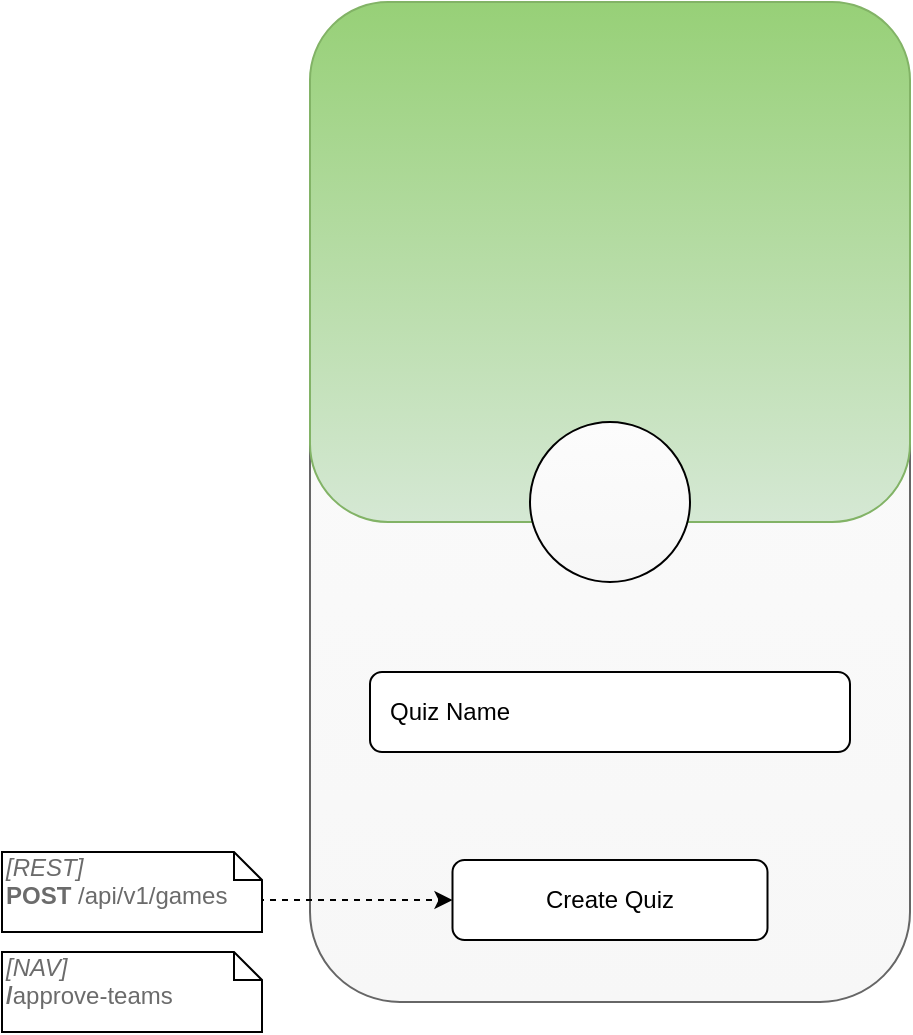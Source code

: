 <mxfile version="13.7.9" pages="10"><diagram id="pBfli7MhX3VPF-Z28Cjg" name="Create"><mxGraphModel dx="1038" dy="547" grid="1" gridSize="10" guides="1" tooltips="1" connect="1" arrows="1" fold="1" page="1" pageScale="1" pageWidth="827" pageHeight="1169" math="0" shadow="0"><root><mxCell id="0"/><mxCell id="1" parent="0"/><mxCell id="YhRfEknU8Wl-3U49WugZ-1" value="" style="whiteSpace=wrap;html=1;rounded=1;strokeColor=#666666;fillColor=#FCFCFC;gradientDirection=south;gradientColor=#F7F7F7;" vertex="1" parent="1"><mxGeometry x="264" y="335" width="300" height="500" as="geometry"/></mxCell><mxCell id="4nGupYMQ50S7Wk51AXnO-2" value="" style="rounded=1;whiteSpace=wrap;html=1;strokeColor=#82b366;gradientDirection=north;gradientColor=#97d077;fillColor=#d5e8d4;" vertex="1" parent="1"><mxGeometry x="264" y="335" width="300" height="260" as="geometry"/></mxCell><mxCell id="4nGupYMQ50S7Wk51AXnO-5" value="" style="rounded=1;whiteSpace=wrap;html=1;" vertex="1" parent="1"><mxGeometry x="335.25" y="764" width="157.5" height="40" as="geometry"/></mxCell><mxCell id="4nGupYMQ50S7Wk51AXnO-6" value="Create Quiz" style="text;html=1;strokeColor=none;fillColor=none;align=center;verticalAlign=middle;whiteSpace=wrap;rounded=0;" vertex="1" parent="1"><mxGeometry x="374" y="774" width="80" height="20" as="geometry"/></mxCell><mxCell id="4nGupYMQ50S7Wk51AXnO-7" value="" style="rounded=1;whiteSpace=wrap;html=1;" vertex="1" parent="1"><mxGeometry x="294" y="670" width="240" height="40" as="geometry"/></mxCell><mxCell id="4nGupYMQ50S7Wk51AXnO-8" value="Quiz Name" style="text;html=1;strokeColor=none;fillColor=none;align=center;verticalAlign=middle;whiteSpace=wrap;rounded=0;" vertex="1" parent="1"><mxGeometry x="294" y="680" width="80" height="20" as="geometry"/></mxCell><mxCell id="Xea9l__40aHmPjPlWK-Z-1" value="" style="ellipse;whiteSpace=wrap;html=1;aspect=fixed;rounded=1;shadow=0;glass=0;sketch=0;fillColor=#FCFCFC;gradientColor=#F7F7F7;" vertex="1" parent="1"><mxGeometry x="374" y="545" width="80" height="80" as="geometry"/></mxCell><mxCell id="xS18M8YYWBaPKPCEyJMO-4" value="" style="endArrow=classic;html=1;fontColor=#6B6B6B;entryX=0;entryY=0.5;entryDx=0;entryDy=0;dashed=1;" edge="1" parent="1" target="4nGupYMQ50S7Wk51AXnO-5"><mxGeometry width="50" height="50" relative="1" as="geometry"><mxPoint x="190" y="784" as="sourcePoint"/><mxPoint x="210" y="680" as="targetPoint"/></mxGeometry></mxCell><mxCell id="xS18M8YYWBaPKPCEyJMO-10" value="&lt;div&gt;&lt;i&gt;[REST] &lt;/i&gt;&lt;br&gt;&lt;/div&gt;&lt;div&gt;&lt;code&gt;&lt;font face=&quot;Helvetica&quot;&gt;&lt;b&gt;POST&lt;/b&gt; /api/v1/games&lt;/font&gt;&lt;/code&gt;&lt;/div&gt;&lt;div&gt;&lt;code&gt;&lt;/code&gt;&lt;/div&gt;" style="shape=note;whiteSpace=wrap;html=1;size=14;verticalAlign=top;align=left;spacingTop=-6;rounded=1;shadow=0;glass=0;sketch=0;strokeWidth=1;fontColor=#6B6B6B;fillColor=#FFFFFF;" vertex="1" parent="1"><mxGeometry x="110" y="760" width="130" height="40" as="geometry"/></mxCell><mxCell id="r13Yn1CIn7JQVnts86Sy-1" value="&lt;div&gt;&lt;i&gt;[NAV] &lt;/i&gt;&lt;br&gt;&lt;/div&gt;&lt;div&gt;&lt;code&gt;&lt;font face=&quot;Helvetica&quot;&gt;&lt;b&gt;/&lt;/b&gt;approve-teams&lt;/font&gt;&lt;br&gt;&lt;/code&gt;&lt;/div&gt;&lt;div&gt;&lt;code&gt;&lt;/code&gt;&lt;/div&gt;" style="shape=note;whiteSpace=wrap;html=1;size=14;verticalAlign=top;align=left;spacingTop=-6;rounded=1;shadow=0;glass=0;sketch=0;strokeWidth=1;fontColor=#6B6B6B;fillColor=#FFFFFF;" vertex="1" parent="1"><mxGeometry x="110" y="810" width="130" height="40" as="geometry"/></mxCell></root></mxGraphModel></diagram><diagram id="3r9VNQkg000zjYNHVMPc" name="Waiting for players"><mxGraphModel dx="1038" dy="547" grid="1" gridSize="10" guides="1" tooltips="1" connect="1" arrows="1" fold="1" page="1" pageScale="1" pageWidth="827" pageHeight="1169" math="0" shadow="0"><root><mxCell id="FUsMb9pHueHKuCKNX2RL-0"/><mxCell id="FUsMb9pHueHKuCKNX2RL-1" parent="FUsMb9pHueHKuCKNX2RL-0"/><mxCell id="UsRW-xH9Oo5pJi4dY8x6-37" value="" style="whiteSpace=wrap;html=1;rounded=1;strokeColor=#666666;fillColor=#FCFCFC;gradientDirection=south;gradientColor=#F7F7F7;" vertex="1" parent="FUsMb9pHueHKuCKNX2RL-1"><mxGeometry x="274" y="345" width="300" height="500" as="geometry"/></mxCell><mxCell id="UsRW-xH9Oo5pJi4dY8x6-38" value="" style="ellipse;whiteSpace=wrap;html=1;aspect=fixed;rounded=1;fillColor=#d5e8d4;strokeColor=#82b366;" vertex="1" parent="FUsMb9pHueHKuCKNX2RL-1"><mxGeometry x="302" y="414" width="80" height="80" as="geometry"/></mxCell><mxCell id="UsRW-xH9Oo5pJi4dY8x6-39" value="" style="ellipse;whiteSpace=wrap;html=1;aspect=fixed;rounded=1;fillColor=#d5e8d4;strokeColor=#82b366;" vertex="1" parent="FUsMb9pHueHKuCKNX2RL-1"><mxGeometry x="385" y="466" width="80" height="80" as="geometry"/></mxCell><mxCell id="UsRW-xH9Oo5pJi4dY8x6-40" value="" style="ellipse;whiteSpace=wrap;html=1;aspect=fixed;rounded=1;fillColor=#d5e8d4;strokeColor=#82b366;" vertex="1" parent="FUsMb9pHueHKuCKNX2RL-1"><mxGeometry x="473" y="434" width="80" height="80" as="geometry"/></mxCell><mxCell id="UsRW-xH9Oo5pJi4dY8x6-41" value="" style="ellipse;whiteSpace=wrap;html=1;aspect=fixed;rounded=1;fillColor=#d5e8d4;strokeColor=#82b366;" vertex="1" parent="FUsMb9pHueHKuCKNX2RL-1"><mxGeometry x="461" y="522" width="80" height="80" as="geometry"/></mxCell><mxCell id="UsRW-xH9Oo5pJi4dY8x6-42" value="" style="ellipse;whiteSpace=wrap;html=1;aspect=fixed;rounded=1;fillColor=#d5e8d4;strokeColor=#82b366;" vertex="1" parent="FUsMb9pHueHKuCKNX2RL-1"><mxGeometry x="302" y="508" width="80" height="80" as="geometry"/></mxCell><mxCell id="UsRW-xH9Oo5pJi4dY8x6-43" value="" style="ellipse;whiteSpace=wrap;html=1;aspect=fixed;rounded=1;fillColor=#d5e8d4;strokeColor=#82b366;" vertex="1" parent="FUsMb9pHueHKuCKNX2RL-1"><mxGeometry x="381" y="564" width="80" height="80" as="geometry"/></mxCell><mxCell id="UsRW-xH9Oo5pJi4dY8x6-44" value="" style="ellipse;whiteSpace=wrap;html=1;aspect=fixed;rounded=1;fillColor=#d5e8d4;strokeColor=#82b366;" vertex="1" parent="FUsMb9pHueHKuCKNX2RL-1"><mxGeometry x="461" y="614" width="80" height="80" as="geometry"/></mxCell><mxCell id="UsRW-xH9Oo5pJi4dY8x6-45" value="" style="ellipse;whiteSpace=wrap;html=1;aspect=fixed;rounded=1;fillColor=#d5e8d4;strokeColor=#82b366;" vertex="1" parent="FUsMb9pHueHKuCKNX2RL-1"><mxGeometry x="295" y="601" width="80" height="80" as="geometry"/></mxCell><mxCell id="UsRW-xH9Oo5pJi4dY8x6-46" value="" style="ellipse;whiteSpace=wrap;html=1;aspect=fixed;rounded=1;fillColor=#d5e8d4;strokeColor=#82b366;" vertex="1" parent="FUsMb9pHueHKuCKNX2RL-1"><mxGeometry x="375" y="654" width="80" height="80" as="geometry"/></mxCell><mxCell id="UsRW-xH9Oo5pJi4dY8x6-47" value="" style="ellipse;whiteSpace=wrap;html=1;aspect=fixed;rounded=1;fillColor=#d5e8d4;strokeColor=#82b366;" vertex="1" parent="FUsMb9pHueHKuCKNX2RL-1"><mxGeometry x="458" y="702" width="80" height="80" as="geometry"/></mxCell><mxCell id="UsRW-xH9Oo5pJi4dY8x6-48" value="" style="ellipse;whiteSpace=wrap;html=1;aspect=fixed;rounded=1;fillColor=#d5e8d4;strokeColor=#82b366;" vertex="1" parent="FUsMb9pHueHKuCKNX2RL-1"><mxGeometry x="295" y="694" width="80" height="80" as="geometry"/></mxCell><mxCell id="UsRW-xH9Oo5pJi4dY8x6-49" value="Team 1" style="text;html=1;strokeColor=none;fillColor=none;align=center;verticalAlign=middle;whiteSpace=wrap;rounded=0;" vertex="1" parent="FUsMb9pHueHKuCKNX2RL-1"><mxGeometry x="318" y="444" width="48" height="20" as="geometry"/></mxCell><mxCell id="UsRW-xH9Oo5pJi4dY8x6-50" value="Team 2" style="text;html=1;strokeColor=none;fillColor=none;align=center;verticalAlign=middle;whiteSpace=wrap;rounded=0;" vertex="1" parent="FUsMb9pHueHKuCKNX2RL-1"><mxGeometry x="401" y="496" width="48" height="20" as="geometry"/></mxCell><mxCell id="UsRW-xH9Oo5pJi4dY8x6-51" value="Team 3" style="text;html=1;strokeColor=none;fillColor=none;align=center;verticalAlign=middle;whiteSpace=wrap;rounded=0;" vertex="1" parent="FUsMb9pHueHKuCKNX2RL-1"><mxGeometry x="493" y="464" width="48" height="20" as="geometry"/></mxCell><mxCell id="UsRW-xH9Oo5pJi4dY8x6-52" value="Team 5" style="text;html=1;strokeColor=none;fillColor=none;align=center;verticalAlign=middle;whiteSpace=wrap;rounded=0;" vertex="1" parent="FUsMb9pHueHKuCKNX2RL-1"><mxGeometry x="318" y="539" width="48" height="20" as="geometry"/></mxCell><mxCell id="UsRW-xH9Oo5pJi4dY8x6-53" value="Team 4" style="text;html=1;strokeColor=none;fillColor=none;align=center;verticalAlign=middle;whiteSpace=wrap;rounded=0;" vertex="1" parent="FUsMb9pHueHKuCKNX2RL-1"><mxGeometry x="481" y="552" width="48" height="20" as="geometry"/></mxCell><mxCell id="UsRW-xH9Oo5pJi4dY8x6-54" value="Team 6" style="text;html=1;strokeColor=none;fillColor=none;align=center;verticalAlign=middle;whiteSpace=wrap;rounded=0;" vertex="1" parent="FUsMb9pHueHKuCKNX2RL-1"><mxGeometry x="397" y="594" width="48" height="20" as="geometry"/></mxCell><mxCell id="UsRW-xH9Oo5pJi4dY8x6-55" value="Team 8" style="text;html=1;strokeColor=none;fillColor=none;align=center;verticalAlign=middle;whiteSpace=wrap;rounded=0;" vertex="1" parent="FUsMb9pHueHKuCKNX2RL-1"><mxGeometry x="311" y="631" width="48" height="20" as="geometry"/></mxCell><mxCell id="UsRW-xH9Oo5pJi4dY8x6-56" value="Team 9 " style="text;html=1;strokeColor=none;fillColor=none;align=center;verticalAlign=middle;whiteSpace=wrap;rounded=0;" vertex="1" parent="FUsMb9pHueHKuCKNX2RL-1"><mxGeometry x="391" y="682.5" width="48" height="23" as="geometry"/></mxCell><mxCell id="UsRW-xH9Oo5pJi4dY8x6-57" value="Team 7" style="text;html=1;strokeColor=none;fillColor=none;align=center;verticalAlign=middle;whiteSpace=wrap;rounded=0;" vertex="1" parent="FUsMb9pHueHKuCKNX2RL-1"><mxGeometry x="477" y="642.5" width="48" height="23" as="geometry"/></mxCell><mxCell id="UsRW-xH9Oo5pJi4dY8x6-58" value="Team 11" style="text;html=1;strokeColor=none;fillColor=none;align=center;verticalAlign=middle;whiteSpace=wrap;rounded=0;" vertex="1" parent="FUsMb9pHueHKuCKNX2RL-1"><mxGeometry x="474" y="730.5" width="48" height="23" as="geometry"/></mxCell><mxCell id="UsRW-xH9Oo5pJi4dY8x6-59" value="Team 10" style="text;html=1;strokeColor=none;fillColor=none;align=center;verticalAlign=middle;whiteSpace=wrap;rounded=0;" vertex="1" parent="FUsMb9pHueHKuCKNX2RL-1"><mxGeometry x="311" y="722.5" width="48" height="23" as="geometry"/></mxCell><mxCell id="UsRW-xH9Oo5pJi4dY8x6-60" value="&lt;b&gt;&lt;font style=&quot;font-size: 25px&quot;&gt;QUIZ NAME&lt;/font&gt;&lt;/b&gt;" style="text;html=1;strokeColor=none;fillColor=none;align=center;verticalAlign=middle;whiteSpace=wrap;rounded=0;shadow=0;glass=0;sketch=0;" vertex="1" parent="FUsMb9pHueHKuCKNX2RL-1"><mxGeometry x="341" y="370" width="166" height="20" as="geometry"/></mxCell><mxCell id="UsRW-xH9Oo5pJi4dY8x6-61" value="" style="ellipse;whiteSpace=wrap;html=1;aspect=fixed;rounded=1;shadow=0;glass=0;sketch=0;fillColor=#f5f5f5;strokeColor=#666666;fontColor=#333333;" vertex="1" parent="FUsMb9pHueHKuCKNX2RL-1"><mxGeometry x="293" y="789" width="39" height="39" as="geometry"/></mxCell><mxCell id="UsRW-xH9Oo5pJi4dY8x6-62" value="" style="triangle;whiteSpace=wrap;html=1;rounded=1;shadow=0;glass=0;sketch=0;rotation=-180;" vertex="1" parent="FUsMb9pHueHKuCKNX2RL-1"><mxGeometry x="300.5" y="798.5" width="20" height="20" as="geometry"/></mxCell><mxCell id="UsRW-xH9Oo5pJi4dY8x6-63" value="" style="shape=image;html=1;verticalAlign=top;verticalLabelPosition=bottom;labelBackgroundColor=#ffffff;imageAspect=0;aspect=fixed;image=https://cdn2.iconfinder.com/data/icons/ios-tab-bar/25/Cross_Circle_Filled-128.png;rounded=1;shadow=0;glass=0;sketch=0;" vertex="1" parent="FUsMb9pHueHKuCKNX2RL-1"><mxGeometry x="364" y="417" width="17" height="17" as="geometry"/></mxCell><mxCell id="UsRW-xH9Oo5pJi4dY8x6-64" value="" style="shape=image;html=1;verticalAlign=top;verticalLabelPosition=bottom;labelBackgroundColor=#ffffff;imageAspect=0;aspect=fixed;image=https://cdn2.iconfinder.com/data/icons/ios-tab-bar/25/Cross_Circle_Filled-128.png;rounded=1;shadow=0;glass=0;sketch=0;" vertex="1" parent="FUsMb9pHueHKuCKNX2RL-1"><mxGeometry x="445" y="467" width="17" height="17" as="geometry"/></mxCell><mxCell id="UsRW-xH9Oo5pJi4dY8x6-65" value="" style="shape=image;html=1;verticalAlign=top;verticalLabelPosition=bottom;labelBackgroundColor=#ffffff;imageAspect=0;aspect=fixed;image=https://cdn2.iconfinder.com/data/icons/ios-tab-bar/25/Cross_Circle_Filled-128.png;rounded=1;shadow=0;glass=0;sketch=0;" vertex="1" parent="FUsMb9pHueHKuCKNX2RL-1"><mxGeometry x="529" y="434" width="17" height="17" as="geometry"/></mxCell><mxCell id="UsRW-xH9Oo5pJi4dY8x6-66" value="" style="shape=image;html=1;verticalAlign=top;verticalLabelPosition=bottom;labelBackgroundColor=#ffffff;imageAspect=0;aspect=fixed;image=https://cdn2.iconfinder.com/data/icons/ios-tab-bar/25/Cross_Circle_Filled-128.png;rounded=1;shadow=0;glass=0;sketch=0;" vertex="1" parent="FUsMb9pHueHKuCKNX2RL-1"><mxGeometry x="515" y="522" width="17" height="17" as="geometry"/></mxCell><mxCell id="UsRW-xH9Oo5pJi4dY8x6-67" value="" style="shape=image;html=1;verticalAlign=top;verticalLabelPosition=bottom;labelBackgroundColor=#ffffff;imageAspect=0;aspect=fixed;image=https://cdn2.iconfinder.com/data/icons/ios-tab-bar/25/Cross_Circle_Filled-128.png;rounded=1;shadow=0;glass=0;sketch=0;" vertex="1" parent="FUsMb9pHueHKuCKNX2RL-1"><mxGeometry x="438" y="564" width="17" height="17" as="geometry"/></mxCell><mxCell id="UsRW-xH9Oo5pJi4dY8x6-68" value="" style="shape=image;html=1;verticalAlign=top;verticalLabelPosition=bottom;labelBackgroundColor=#ffffff;imageAspect=0;aspect=fixed;image=https://cdn2.iconfinder.com/data/icons/ios-tab-bar/25/Cross_Circle_Filled-128.png;rounded=1;shadow=0;glass=0;sketch=0;" vertex="1" parent="FUsMb9pHueHKuCKNX2RL-1"><mxGeometry x="358" y="505" width="17" height="17" as="geometry"/></mxCell><mxCell id="UsRW-xH9Oo5pJi4dY8x6-69" value="" style="shape=image;html=1;verticalAlign=top;verticalLabelPosition=bottom;labelBackgroundColor=#ffffff;imageAspect=0;aspect=fixed;image=https://cdn2.iconfinder.com/data/icons/ios-tab-bar/25/Cross_Circle_Filled-128.png;rounded=1;shadow=0;glass=0;sketch=0;" vertex="1" parent="FUsMb9pHueHKuCKNX2RL-1"><mxGeometry x="349" y="601" width="17" height="17" as="geometry"/></mxCell><mxCell id="UsRW-xH9Oo5pJi4dY8x6-70" value="" style="shape=image;html=1;verticalAlign=top;verticalLabelPosition=bottom;labelBackgroundColor=#ffffff;imageAspect=0;aspect=fixed;image=https://cdn2.iconfinder.com/data/icons/ios-tab-bar/25/Cross_Circle_Filled-128.png;rounded=1;shadow=0;glass=0;sketch=0;" vertex="1" parent="FUsMb9pHueHKuCKNX2RL-1"><mxGeometry x="432" y="654" width="17" height="17" as="geometry"/></mxCell><mxCell id="UsRW-xH9Oo5pJi4dY8x6-71" value="" style="shape=image;html=1;verticalAlign=top;verticalLabelPosition=bottom;labelBackgroundColor=#ffffff;imageAspect=0;aspect=fixed;image=https://cdn2.iconfinder.com/data/icons/ios-tab-bar/25/Cross_Circle_Filled-128.png;rounded=1;shadow=0;glass=0;sketch=0;" vertex="1" parent="FUsMb9pHueHKuCKNX2RL-1"><mxGeometry x="512" y="614" width="17" height="17" as="geometry"/></mxCell><mxCell id="UsRW-xH9Oo5pJi4dY8x6-72" value="" style="shape=image;html=1;verticalAlign=top;verticalLabelPosition=bottom;labelBackgroundColor=#ffffff;imageAspect=0;aspect=fixed;image=https://cdn2.iconfinder.com/data/icons/ios-tab-bar/25/Cross_Circle_Filled-128.png;rounded=1;shadow=0;glass=0;sketch=0;" vertex="1" parent="FUsMb9pHueHKuCKNX2RL-1"><mxGeometry x="508.5" y="702" width="17" height="17" as="geometry"/></mxCell><mxCell id="UsRW-xH9Oo5pJi4dY8x6-73" value="" style="shape=image;html=1;verticalAlign=top;verticalLabelPosition=bottom;labelBackgroundColor=#ffffff;imageAspect=0;aspect=fixed;image=https://cdn2.iconfinder.com/data/icons/ios-tab-bar/25/Cross_Circle_Filled-128.png;rounded=1;shadow=0;glass=0;sketch=0;" vertex="1" parent="FUsMb9pHueHKuCKNX2RL-1"><mxGeometry x="349" y="694" width="17" height="17" as="geometry"/></mxCell><mxCell id="gWgISTC_y2voO9RuIcKy-0" value="" style="ellipse;whiteSpace=wrap;html=1;aspect=fixed;rounded=1;shadow=0;glass=0;sketch=0;fillColor=#f5f5f5;strokeColor=#666666;fontColor=#333333;" vertex="1" parent="FUsMb9pHueHKuCKNX2RL-1"><mxGeometry x="515" y="789" width="39" height="39" as="geometry"/></mxCell><mxCell id="gWgISTC_y2voO9RuIcKy-1" value="" style="triangle;whiteSpace=wrap;html=1;rounded=1;shadow=0;glass=0;sketch=0;rotation=0;" vertex="1" parent="FUsMb9pHueHKuCKNX2RL-1"><mxGeometry x="527.5" y="798.5" width="20" height="20" as="geometry"/></mxCell><mxCell id="FOs2ff9GrGDzzsD0MFOw-0" value="Code: 5HK8AD" style="text;html=1;strokeColor=none;fillColor=none;align=center;verticalAlign=middle;whiteSpace=wrap;rounded=0;shadow=0;glass=0;sketch=0;fontColor=#6B6B6B;" vertex="1" parent="FUsMb9pHueHKuCKNX2RL-1"><mxGeometry x="338" y="392" width="168.75" height="20" as="geometry"/></mxCell><mxCell id="JczLeqU1R0KBlw0P9T1P-0" value="" style="endArrow=classic;html=1;fontColor=#6B6B6B;entryX=0;entryY=0.5;entryDx=0;entryDy=0;dashed=1;" edge="1" parent="FUsMb9pHueHKuCKNX2RL-1"><mxGeometry width="50" height="50" relative="1" as="geometry"><mxPoint x="210" y="456" as="sourcePoint"/><mxPoint x="302" y="456" as="targetPoint"/></mxGeometry></mxCell><mxCell id="JczLeqU1R0KBlw0P9T1P-1" value="&lt;div&gt;&lt;i&gt;[REST] &lt;/i&gt;&lt;br&gt;&lt;/div&gt;&lt;div&gt;&lt;code&gt;&lt;font face=&quot;Helvetica&quot;&gt;&lt;b&gt;POST&lt;/b&gt; /api/v1/games&lt;/font&gt;&lt;/code&gt;&lt;/div&gt;&lt;div&gt;&lt;code&gt;&lt;/code&gt;&lt;/div&gt;" style="shape=note;whiteSpace=wrap;html=1;size=14;verticalAlign=top;align=left;spacingTop=-6;rounded=1;shadow=0;glass=0;sketch=0;strokeWidth=1;fontColor=#6B6B6B;fillColor=#FFFFFF;" vertex="1" parent="FUsMb9pHueHKuCKNX2RL-1"><mxGeometry x="121.75" y="432" width="130" height="44" as="geometry"/></mxCell><mxCell id="WUNM85TiEJ_y4UXagANG-1" value="" style="endArrow=classic;html=1;fontColor=#6B6B6B;entryX=1;entryY=0.5;entryDx=0;entryDy=0;dashed=1;" edge="1" parent="FUsMb9pHueHKuCKNX2RL-1" target="UsRW-xH9Oo5pJi4dY8x6-65"><mxGeometry width="50" height="50" relative="1" as="geometry"><mxPoint x="630" y="443" as="sourcePoint"/><mxPoint x="302" y="456" as="targetPoint"/><Array as="points"/></mxGeometry></mxCell><mxCell id="xWVoU9ZIQnhQQA1TUKbM-1" value="" style="endArrow=classic;html=1;fontColor=#6B6B6B;entryX=1;entryY=0.5;entryDx=0;entryDy=0;dashed=1;" edge="1" parent="FUsMb9pHueHKuCKNX2RL-1"><mxGeometry width="50" height="50" relative="1" as="geometry"><mxPoint x="637" y="809" as="sourcePoint"/><mxPoint x="553" y="808.5" as="targetPoint"/><Array as="points"/></mxGeometry></mxCell><mxCell id="xWVoU9ZIQnhQQA1TUKbM-4" value="" style="endArrow=classic;html=1;fontColor=#6B6B6B;entryX=0;entryY=0.5;entryDx=0;entryDy=0;dashed=1;" edge="1" parent="FUsMb9pHueHKuCKNX2RL-1"><mxGeometry width="50" height="50" relative="1" as="geometry"><mxPoint x="201" y="806" as="sourcePoint"/><mxPoint x="293" y="806" as="targetPoint"/></mxGeometry></mxCell><mxCell id="xWVoU9ZIQnhQQA1TUKbM-5" value="&lt;div&gt;&lt;i&gt;[CODE]&amp;nbsp;&lt;/i&gt;&lt;/div&gt;&lt;div&gt;&lt;code&gt;&lt;font face=&quot;Helvetica&quot;&gt;&lt;b&gt;Stop lobby&lt;/b&gt;&lt;/font&gt;&lt;/code&gt;&lt;br&gt;&lt;/div&gt;&lt;code&gt;&lt;/code&gt;" style="shape=note;whiteSpace=wrap;html=1;size=14;verticalAlign=top;align=left;spacingTop=-6;rounded=1;shadow=0;glass=0;sketch=0;strokeWidth=1;fontColor=#6B6B6B;fillColor=#FFFFFF;" vertex="1" parent="FUsMb9pHueHKuCKNX2RL-1"><mxGeometry x="118.75" y="782" width="130" height="38" as="geometry"/></mxCell><mxCell id="WUNM85TiEJ_y4UXagANG-0" value="&lt;div&gt;&lt;i&gt;[CODE] &lt;/i&gt;&lt;br&gt;&lt;/div&gt;&lt;div&gt;&lt;b&gt;&lt;code&gt;&lt;font face=&quot;Helvetica&quot;&gt;Enable KickModal&lt;/font&gt;&lt;br&gt;&lt;/code&gt;&lt;/b&gt;&lt;/div&gt;&lt;div&gt;&lt;code&gt;&lt;/code&gt;&lt;/div&gt;" style="shape=note;whiteSpace=wrap;html=1;size=14;verticalAlign=top;align=left;spacingTop=-6;rounded=1;shadow=0;glass=0;sketch=0;strokeWidth=1;fontColor=#6B6B6B;fillColor=#FFFFFF;" vertex="1" parent="FUsMb9pHueHKuCKNX2RL-1"><mxGeometry x="593" y="423" width="130" height="44" as="geometry"/></mxCell><mxCell id="xWVoU9ZIQnhQQA1TUKbM-0" value="&lt;div&gt;&lt;i&gt;[CODE] &lt;br&gt;&lt;/i&gt;&lt;/div&gt;&lt;div&gt;&lt;b&gt;Enable StartQuizModal&lt;/b&gt;&lt;br&gt;&lt;/div&gt;&lt;code&gt;&lt;/code&gt;" style="shape=note;whiteSpace=wrap;html=1;size=14;verticalAlign=top;align=left;spacingTop=-6;rounded=1;shadow=0;glass=0;sketch=0;strokeWidth=1;fontColor=#6B6B6B;fillColor=#FFFFFF;" vertex="1" parent="FUsMb9pHueHKuCKNX2RL-1"><mxGeometry x="600" y="789" width="150" height="44" as="geometry"/></mxCell><mxCell id="UHWdbK8AwYvuV_pQQTR8-0" value="&lt;div&gt;&lt;i&gt;[NAV]&amp;nbsp;&lt;/i&gt;&lt;/div&gt;/&lt;code&gt;&lt;/code&gt;" style="shape=note;whiteSpace=wrap;html=1;size=14;verticalAlign=top;align=left;spacingTop=-6;rounded=1;shadow=0;glass=0;sketch=0;strokeWidth=1;fontColor=#6B6B6B;fillColor=#FFFFFF;" vertex="1" parent="FUsMb9pHueHKuCKNX2RL-1"><mxGeometry x="118.75" y="828" width="130" height="38" as="geometry"/></mxCell><mxCell id="mZpERgHXVv7Lqi4le9NI-0" value="" style="endArrow=classic;html=1;fontColor=#6B6B6B;entryX=0;entryY=0.5;entryDx=0;entryDy=0;dashed=1;" edge="1" parent="FUsMb9pHueHKuCKNX2RL-1"><mxGeometry width="50" height="50" relative="1" as="geometry"><mxPoint x="181.88" y="397" as="sourcePoint"/><mxPoint x="273.88" y="397" as="targetPoint"/></mxGeometry></mxCell><mxCell id="mZpERgHXVv7Lqi4le9NI-1" value="&lt;div&gt;&lt;i&gt;[WS] &lt;/i&gt;&lt;br&gt;&lt;b&gt;FETCH_TEAMS&lt;/b&gt;&lt;/div&gt;&lt;div&gt;&lt;br&gt;&lt;/div&gt;&lt;code&gt;&lt;/code&gt;" style="shape=note;whiteSpace=wrap;html=1;size=14;verticalAlign=top;align=left;spacingTop=-6;rounded=1;shadow=0;glass=0;sketch=0;strokeWidth=1;fontColor=#6B6B6B;fillColor=#FFFFFF;" vertex="1" parent="FUsMb9pHueHKuCKNX2RL-1"><mxGeometry x="120.63" y="373" width="109.37" height="44" as="geometry"/></mxCell></root></mxGraphModel></diagram><diagram id="SJZZmDxXulVO6ZMhQ-YF" name="Kick or Approve"><mxGraphModel dx="1038" dy="547" grid="1" gridSize="10" guides="1" tooltips="1" connect="1" arrows="1" fold="1" page="1" pageScale="1" pageWidth="827" pageHeight="1169" math="0" shadow="0"><root><mxCell id="A4ew6uC5fMmfjQlr1HWO-0"/><mxCell id="A4ew6uC5fMmfjQlr1HWO-1" parent="A4ew6uC5fMmfjQlr1HWO-0"/><mxCell id="A4ew6uC5fMmfjQlr1HWO-2" value="" style="whiteSpace=wrap;html=1;rounded=1;" vertex="1" parent="A4ew6uC5fMmfjQlr1HWO-1"><mxGeometry x="264" y="335" width="300" height="500" as="geometry"/></mxCell><mxCell id="A4ew6uC5fMmfjQlr1HWO-3" value="" style="ellipse;whiteSpace=wrap;html=1;aspect=fixed;rounded=1;fillColor=#d5e8d4;strokeColor=#82b366;" vertex="1" parent="A4ew6uC5fMmfjQlr1HWO-1"><mxGeometry x="292" y="404" width="80" height="80" as="geometry"/></mxCell><mxCell id="A4ew6uC5fMmfjQlr1HWO-4" value="" style="ellipse;whiteSpace=wrap;html=1;aspect=fixed;rounded=1;fillColor=#d5e8d4;strokeColor=#82b366;" vertex="1" parent="A4ew6uC5fMmfjQlr1HWO-1"><mxGeometry x="375" y="456" width="80" height="80" as="geometry"/></mxCell><mxCell id="A4ew6uC5fMmfjQlr1HWO-5" value="" style="ellipse;whiteSpace=wrap;html=1;aspect=fixed;rounded=1;fillColor=#d5e8d4;strokeColor=#82b366;" vertex="1" parent="A4ew6uC5fMmfjQlr1HWO-1"><mxGeometry x="463" y="424" width="80" height="80" as="geometry"/></mxCell><mxCell id="A4ew6uC5fMmfjQlr1HWO-6" value="" style="ellipse;whiteSpace=wrap;html=1;aspect=fixed;rounded=1;fillColor=#d5e8d4;strokeColor=#82b366;" vertex="1" parent="A4ew6uC5fMmfjQlr1HWO-1"><mxGeometry x="451" y="512" width="80" height="80" as="geometry"/></mxCell><mxCell id="A4ew6uC5fMmfjQlr1HWO-7" value="" style="ellipse;whiteSpace=wrap;html=1;aspect=fixed;rounded=1;fillColor=#d5e8d4;strokeColor=#82b366;" vertex="1" parent="A4ew6uC5fMmfjQlr1HWO-1"><mxGeometry x="292" y="498" width="80" height="80" as="geometry"/></mxCell><mxCell id="A4ew6uC5fMmfjQlr1HWO-8" value="" style="ellipse;whiteSpace=wrap;html=1;aspect=fixed;rounded=1;fillColor=#d5e8d4;strokeColor=#82b366;" vertex="1" parent="A4ew6uC5fMmfjQlr1HWO-1"><mxGeometry x="371" y="554" width="80" height="80" as="geometry"/></mxCell><mxCell id="A4ew6uC5fMmfjQlr1HWO-9" value="" style="ellipse;whiteSpace=wrap;html=1;aspect=fixed;rounded=1;fillColor=#d5e8d4;strokeColor=#82b366;" vertex="1" parent="A4ew6uC5fMmfjQlr1HWO-1"><mxGeometry x="451" y="604" width="80" height="80" as="geometry"/></mxCell><mxCell id="A4ew6uC5fMmfjQlr1HWO-10" value="" style="ellipse;whiteSpace=wrap;html=1;aspect=fixed;rounded=1;fillColor=#d5e8d4;strokeColor=#82b366;" vertex="1" parent="A4ew6uC5fMmfjQlr1HWO-1"><mxGeometry x="285" y="591" width="80" height="80" as="geometry"/></mxCell><mxCell id="A4ew6uC5fMmfjQlr1HWO-11" value="" style="ellipse;whiteSpace=wrap;html=1;aspect=fixed;rounded=1;fillColor=#d5e8d4;strokeColor=#82b366;" vertex="1" parent="A4ew6uC5fMmfjQlr1HWO-1"><mxGeometry x="365" y="644" width="80" height="80" as="geometry"/></mxCell><mxCell id="A4ew6uC5fMmfjQlr1HWO-12" value="" style="ellipse;whiteSpace=wrap;html=1;aspect=fixed;rounded=1;fillColor=#d5e8d4;strokeColor=#82b366;" vertex="1" parent="A4ew6uC5fMmfjQlr1HWO-1"><mxGeometry x="448" y="692" width="80" height="80" as="geometry"/></mxCell><mxCell id="A4ew6uC5fMmfjQlr1HWO-13" value="" style="ellipse;whiteSpace=wrap;html=1;aspect=fixed;rounded=1;fillColor=#d5e8d4;strokeColor=#82b366;" vertex="1" parent="A4ew6uC5fMmfjQlr1HWO-1"><mxGeometry x="285" y="684" width="80" height="80" as="geometry"/></mxCell><mxCell id="A4ew6uC5fMmfjQlr1HWO-14" value="Team 1" style="text;html=1;strokeColor=none;fillColor=none;align=center;verticalAlign=middle;whiteSpace=wrap;rounded=0;" vertex="1" parent="A4ew6uC5fMmfjQlr1HWO-1"><mxGeometry x="308" y="434" width="48" height="20" as="geometry"/></mxCell><mxCell id="A4ew6uC5fMmfjQlr1HWO-15" value="Team 2" style="text;html=1;strokeColor=none;fillColor=none;align=center;verticalAlign=middle;whiteSpace=wrap;rounded=0;" vertex="1" parent="A4ew6uC5fMmfjQlr1HWO-1"><mxGeometry x="391" y="486" width="48" height="20" as="geometry"/></mxCell><mxCell id="A4ew6uC5fMmfjQlr1HWO-16" value="Team 3" style="text;html=1;strokeColor=none;fillColor=none;align=center;verticalAlign=middle;whiteSpace=wrap;rounded=0;" vertex="1" parent="A4ew6uC5fMmfjQlr1HWO-1"><mxGeometry x="483" y="454" width="48" height="20" as="geometry"/></mxCell><mxCell id="A4ew6uC5fMmfjQlr1HWO-17" value="Team 5" style="text;html=1;strokeColor=none;fillColor=none;align=center;verticalAlign=middle;whiteSpace=wrap;rounded=0;" vertex="1" parent="A4ew6uC5fMmfjQlr1HWO-1"><mxGeometry x="308" y="529" width="48" height="20" as="geometry"/></mxCell><mxCell id="A4ew6uC5fMmfjQlr1HWO-18" value="Team 4" style="text;html=1;strokeColor=none;fillColor=none;align=center;verticalAlign=middle;whiteSpace=wrap;rounded=0;" vertex="1" parent="A4ew6uC5fMmfjQlr1HWO-1"><mxGeometry x="471" y="542" width="48" height="20" as="geometry"/></mxCell><mxCell id="A4ew6uC5fMmfjQlr1HWO-19" value="Team 6" style="text;html=1;strokeColor=none;fillColor=none;align=center;verticalAlign=middle;whiteSpace=wrap;rounded=0;" vertex="1" parent="A4ew6uC5fMmfjQlr1HWO-1"><mxGeometry x="387" y="584" width="48" height="20" as="geometry"/></mxCell><mxCell id="A4ew6uC5fMmfjQlr1HWO-20" value="Team 8" style="text;html=1;strokeColor=none;fillColor=none;align=center;verticalAlign=middle;whiteSpace=wrap;rounded=0;" vertex="1" parent="A4ew6uC5fMmfjQlr1HWO-1"><mxGeometry x="301" y="621" width="48" height="20" as="geometry"/></mxCell><mxCell id="A4ew6uC5fMmfjQlr1HWO-21" value="Team 9 " style="text;html=1;strokeColor=none;fillColor=none;align=center;verticalAlign=middle;whiteSpace=wrap;rounded=0;" vertex="1" parent="A4ew6uC5fMmfjQlr1HWO-1"><mxGeometry x="381" y="672.5" width="48" height="23" as="geometry"/></mxCell><mxCell id="A4ew6uC5fMmfjQlr1HWO-22" value="Team 7" style="text;html=1;strokeColor=none;fillColor=none;align=center;verticalAlign=middle;whiteSpace=wrap;rounded=0;" vertex="1" parent="A4ew6uC5fMmfjQlr1HWO-1"><mxGeometry x="467" y="632.5" width="48" height="23" as="geometry"/></mxCell><mxCell id="A4ew6uC5fMmfjQlr1HWO-23" value="Team 11" style="text;html=1;strokeColor=none;fillColor=none;align=center;verticalAlign=middle;whiteSpace=wrap;rounded=0;" vertex="1" parent="A4ew6uC5fMmfjQlr1HWO-1"><mxGeometry x="464" y="720.5" width="48" height="23" as="geometry"/></mxCell><mxCell id="A4ew6uC5fMmfjQlr1HWO-24" value="Team 10" style="text;html=1;strokeColor=none;fillColor=none;align=center;verticalAlign=middle;whiteSpace=wrap;rounded=0;" vertex="1" parent="A4ew6uC5fMmfjQlr1HWO-1"><mxGeometry x="301" y="712.5" width="48" height="23" as="geometry"/></mxCell><mxCell id="A4ew6uC5fMmfjQlr1HWO-25" value="&lt;b&gt;&lt;font style=&quot;font-size: 25px&quot;&gt;QUIZ NAME&lt;/font&gt;&lt;/b&gt;" style="text;html=1;strokeColor=none;fillColor=none;align=center;verticalAlign=middle;whiteSpace=wrap;rounded=0;shadow=0;glass=0;sketch=0;" vertex="1" parent="A4ew6uC5fMmfjQlr1HWO-1"><mxGeometry x="339" y="360" width="166" height="20" as="geometry"/></mxCell><mxCell id="A4ew6uC5fMmfjQlr1HWO-26" value="" style="ellipse;whiteSpace=wrap;html=1;aspect=fixed;rounded=1;shadow=0;glass=0;sketch=0;fillColor=#f5f5f5;strokeColor=#666666;fontColor=#333333;" vertex="1" parent="A4ew6uC5fMmfjQlr1HWO-1"><mxGeometry x="283" y="779" width="39" height="39" as="geometry"/></mxCell><mxCell id="A4ew6uC5fMmfjQlr1HWO-27" value="" style="triangle;whiteSpace=wrap;html=1;rounded=1;shadow=0;glass=0;sketch=0;rotation=-180;" vertex="1" parent="A4ew6uC5fMmfjQlr1HWO-1"><mxGeometry x="290.5" y="788.5" width="20" height="20" as="geometry"/></mxCell><mxCell id="A4ew6uC5fMmfjQlr1HWO-31" value="" style="shape=image;html=1;verticalAlign=top;verticalLabelPosition=bottom;labelBackgroundColor=#ffffff;imageAspect=0;aspect=fixed;image=https://cdn2.iconfinder.com/data/icons/ios-tab-bar/25/Cross_Circle_Filled-128.png;rounded=1;shadow=0;glass=0;sketch=0;" vertex="1" parent="A4ew6uC5fMmfjQlr1HWO-1"><mxGeometry x="354" y="407" width="17" height="17" as="geometry"/></mxCell><mxCell id="A4ew6uC5fMmfjQlr1HWO-32" value="" style="shape=image;html=1;verticalAlign=top;verticalLabelPosition=bottom;labelBackgroundColor=#ffffff;imageAspect=0;aspect=fixed;image=https://cdn2.iconfinder.com/data/icons/ios-tab-bar/25/Cross_Circle_Filled-128.png;rounded=1;shadow=0;glass=0;sketch=0;" vertex="1" parent="A4ew6uC5fMmfjQlr1HWO-1"><mxGeometry x="435" y="457" width="17" height="17" as="geometry"/></mxCell><mxCell id="A4ew6uC5fMmfjQlr1HWO-33" value="" style="shape=image;html=1;verticalAlign=top;verticalLabelPosition=bottom;labelBackgroundColor=#ffffff;imageAspect=0;aspect=fixed;image=https://cdn2.iconfinder.com/data/icons/ios-tab-bar/25/Cross_Circle_Filled-128.png;rounded=1;shadow=0;glass=0;sketch=0;" vertex="1" parent="A4ew6uC5fMmfjQlr1HWO-1"><mxGeometry x="519" y="424" width="17" height="17" as="geometry"/></mxCell><mxCell id="A4ew6uC5fMmfjQlr1HWO-34" value="" style="shape=image;html=1;verticalAlign=top;verticalLabelPosition=bottom;labelBackgroundColor=#ffffff;imageAspect=0;aspect=fixed;image=https://cdn2.iconfinder.com/data/icons/ios-tab-bar/25/Cross_Circle_Filled-128.png;rounded=1;shadow=0;glass=0;sketch=0;" vertex="1" parent="A4ew6uC5fMmfjQlr1HWO-1"><mxGeometry x="505" y="512" width="17" height="17" as="geometry"/></mxCell><mxCell id="A4ew6uC5fMmfjQlr1HWO-35" value="" style="shape=image;html=1;verticalAlign=top;verticalLabelPosition=bottom;labelBackgroundColor=#ffffff;imageAspect=0;aspect=fixed;image=https://cdn2.iconfinder.com/data/icons/ios-tab-bar/25/Cross_Circle_Filled-128.png;rounded=1;shadow=0;glass=0;sketch=0;" vertex="1" parent="A4ew6uC5fMmfjQlr1HWO-1"><mxGeometry x="428" y="554" width="17" height="17" as="geometry"/></mxCell><mxCell id="A4ew6uC5fMmfjQlr1HWO-36" value="" style="shape=image;html=1;verticalAlign=top;verticalLabelPosition=bottom;labelBackgroundColor=#ffffff;imageAspect=0;aspect=fixed;image=https://cdn2.iconfinder.com/data/icons/ios-tab-bar/25/Cross_Circle_Filled-128.png;rounded=1;shadow=0;glass=0;sketch=0;" vertex="1" parent="A4ew6uC5fMmfjQlr1HWO-1"><mxGeometry x="348" y="495" width="17" height="17" as="geometry"/></mxCell><mxCell id="A4ew6uC5fMmfjQlr1HWO-37" value="" style="shape=image;html=1;verticalAlign=top;verticalLabelPosition=bottom;labelBackgroundColor=#ffffff;imageAspect=0;aspect=fixed;image=https://cdn2.iconfinder.com/data/icons/ios-tab-bar/25/Cross_Circle_Filled-128.png;rounded=1;shadow=0;glass=0;sketch=0;" vertex="1" parent="A4ew6uC5fMmfjQlr1HWO-1"><mxGeometry x="339" y="591" width="17" height="17" as="geometry"/></mxCell><mxCell id="A4ew6uC5fMmfjQlr1HWO-38" value="" style="shape=image;html=1;verticalAlign=top;verticalLabelPosition=bottom;labelBackgroundColor=#ffffff;imageAspect=0;aspect=fixed;image=https://cdn2.iconfinder.com/data/icons/ios-tab-bar/25/Cross_Circle_Filled-128.png;rounded=1;shadow=0;glass=0;sketch=0;" vertex="1" parent="A4ew6uC5fMmfjQlr1HWO-1"><mxGeometry x="422" y="644" width="17" height="17" as="geometry"/></mxCell><mxCell id="A4ew6uC5fMmfjQlr1HWO-39" value="" style="shape=image;html=1;verticalAlign=top;verticalLabelPosition=bottom;labelBackgroundColor=#ffffff;imageAspect=0;aspect=fixed;image=https://cdn2.iconfinder.com/data/icons/ios-tab-bar/25/Cross_Circle_Filled-128.png;rounded=1;shadow=0;glass=0;sketch=0;" vertex="1" parent="A4ew6uC5fMmfjQlr1HWO-1"><mxGeometry x="502" y="604" width="17" height="17" as="geometry"/></mxCell><mxCell id="A4ew6uC5fMmfjQlr1HWO-40" value="" style="shape=image;html=1;verticalAlign=top;verticalLabelPosition=bottom;labelBackgroundColor=#ffffff;imageAspect=0;aspect=fixed;image=https://cdn2.iconfinder.com/data/icons/ios-tab-bar/25/Cross_Circle_Filled-128.png;rounded=1;shadow=0;glass=0;sketch=0;" vertex="1" parent="A4ew6uC5fMmfjQlr1HWO-1"><mxGeometry x="498.5" y="692" width="17" height="17" as="geometry"/></mxCell><mxCell id="A4ew6uC5fMmfjQlr1HWO-41" value="" style="shape=image;html=1;verticalAlign=top;verticalLabelPosition=bottom;labelBackgroundColor=#ffffff;imageAspect=0;aspect=fixed;image=https://cdn2.iconfinder.com/data/icons/ios-tab-bar/25/Cross_Circle_Filled-128.png;rounded=1;shadow=0;glass=0;sketch=0;" vertex="1" parent="A4ew6uC5fMmfjQlr1HWO-1"><mxGeometry x="339" y="684" width="17" height="17" as="geometry"/></mxCell><mxCell id="OjGOSBYfhATL_dcnGoLu-2" value="" style="ellipse;whiteSpace=wrap;html=1;aspect=fixed;rounded=1;shadow=0;glass=0;sketch=0;fillColor=#f5f5f5;strokeColor=#666666;fontColor=#333333;" vertex="1" parent="A4ew6uC5fMmfjQlr1HWO-1"><mxGeometry x="515.5" y="779" width="39" height="39" as="geometry"/></mxCell><mxCell id="OjGOSBYfhATL_dcnGoLu-3" value="" style="triangle;whiteSpace=wrap;html=1;rounded=1;shadow=0;glass=0;sketch=0;rotation=0;" vertex="1" parent="A4ew6uC5fMmfjQlr1HWO-1"><mxGeometry x="528" y="788.5" width="20" height="20" as="geometry"/></mxCell><mxCell id="6kH99HmpoN0tjUFGNHcg-1" value="" style="whiteSpace=wrap;html=1;rounded=1;fillColor=#f5f5f5;strokeColor=#666666;opacity=40;gradientColor=#3B3B3B;" vertex="1" parent="A4ew6uC5fMmfjQlr1HWO-1"><mxGeometry x="265" y="335" width="300" height="500" as="geometry"/></mxCell><mxCell id="OjGOSBYfhATL_dcnGoLu-8" value="" style="group" vertex="1" connectable="0" parent="A4ew6uC5fMmfjQlr1HWO-1"><mxGeometry y="513.5" width="233" height="98" as="geometry"/></mxCell><mxCell id="OjGOSBYfhATL_dcnGoLu-9" value="" style="group" vertex="1" connectable="0" parent="OjGOSBYfhATL_dcnGoLu-8"><mxGeometry x="314" y="26" width="219.5" height="98" as="geometry"/></mxCell><mxCell id="nCD2t8OQKnjG1o-hCkCt-0" value="" style="group" vertex="1" connectable="0" parent="OjGOSBYfhATL_dcnGoLu-9"><mxGeometry x="-10" y="-3.5" width="219.5" height="98" as="geometry"/></mxCell><mxCell id="6kH99HmpoN0tjUFGNHcg-0" value="" style="rounded=1;whiteSpace=wrap;html=1;shadow=0;glass=0;sketch=0;" vertex="1" parent="nCD2t8OQKnjG1o-hCkCt-0"><mxGeometry width="219.5" height="98" as="geometry"/></mxCell><mxCell id="6kH99HmpoN0tjUFGNHcg-5" value="Kick &amp;lt;User&amp;gt; ?" style="text;html=1;strokeColor=none;fillColor=none;align=center;verticalAlign=middle;whiteSpace=wrap;rounded=0;shadow=0;glass=0;sketch=0;opacity=40;" vertex="1" parent="nCD2t8OQKnjG1o-hCkCt-0"><mxGeometry x="28.25" y="18.5" width="165" height="20" as="geometry"/></mxCell><mxCell id="6kH99HmpoN0tjUFGNHcg-7" value="" style="rounded=1;whiteSpace=wrap;html=1;shadow=0;glass=0;sketch=0;fillColor=#d5e8d4;strokeColor=#82b366;" vertex="1" parent="nCD2t8OQKnjG1o-hCkCt-0"><mxGeometry x="108.75" y="57.25" width="76" height="27.5" as="geometry"/></mxCell><mxCell id="6kH99HmpoN0tjUFGNHcg-8" value="" style="rounded=1;whiteSpace=wrap;html=1;shadow=0;glass=0;sketch=0;fillColor=#f8cecc;strokeColor=#b85450;" vertex="1" parent="nCD2t8OQKnjG1o-hCkCt-0"><mxGeometry x="21.25" y="57.5" width="76" height="27.5" as="geometry"/></mxCell><mxCell id="qLQCgofcP6iBjEDzFdK1-0" value="" style="endArrow=classic;html=1;fontColor=#6B6B6B;entryX=1;entryY=0.5;entryDx=0;entryDy=0;dashed=1;" edge="1" parent="A4ew6uC5fMmfjQlr1HWO-1"><mxGeometry width="50" height="50" relative="1" as="geometry"><mxPoint x="594" y="607" as="sourcePoint"/><mxPoint x="490" y="606.5" as="targetPoint"/></mxGeometry></mxCell><mxCell id="qLQCgofcP6iBjEDzFdK1-1" value="&lt;div&gt;&lt;i&gt;[REST] &lt;/i&gt;&lt;br&gt;&lt;/div&gt;&lt;div&gt;&lt;code&gt;&lt;font face=&quot;Helvetica&quot;&gt;&lt;b&gt;DELETE&amp;nbsp;&lt;/b&gt; /api/v1/games/:roomID/teams/:teamID&lt;/font&gt;&lt;/code&gt;&lt;/div&gt;&lt;div&gt;&lt;code&gt;&lt;/code&gt;&lt;/div&gt;" style="shape=note;whiteSpace=wrap;html=1;size=14;verticalAlign=top;align=left;spacingTop=-6;rounded=1;shadow=0;glass=0;sketch=0;strokeWidth=1;fontColor=#6B6B6B;fillColor=#FFFFFF;" vertex="1" parent="A4ew6uC5fMmfjQlr1HWO-1"><mxGeometry x="583" y="581" width="190" height="53" as="geometry"/></mxCell><mxCell id="A65m4vTZNqmb5uORNehM-0" value="" style="endArrow=classic;html=1;fontColor=#6B6B6B;entryX=0;entryY=0.5;entryDx=0;entryDy=0;dashed=1;" edge="1" parent="A4ew6uC5fMmfjQlr1HWO-1"><mxGeometry width="50" height="50" relative="1" as="geometry"><mxPoint x="230" y="605" as="sourcePoint"/><mxPoint x="322" y="605" as="targetPoint"/></mxGeometry></mxCell><mxCell id="A65m4vTZNqmb5uORNehM-1" value="&lt;div&gt;&lt;i&gt;[CODE] &lt;/i&gt;&lt;br&gt;&lt;/div&gt;&lt;div&gt;&lt;b&gt;&lt;code&gt;&lt;font face=&quot;Helvetica&quot;&gt;Disable Modal&lt;/font&gt;&lt;br&gt;&lt;/code&gt;&lt;/b&gt;&lt;/div&gt;&lt;div&gt;&lt;code&gt;&lt;/code&gt;&lt;/div&gt;" style="shape=note;whiteSpace=wrap;html=1;size=14;verticalAlign=top;align=left;spacingTop=-6;rounded=1;shadow=0;glass=0;sketch=0;strokeWidth=1;fontColor=#6B6B6B;fillColor=#FFFFFF;" vertex="1" parent="A4ew6uC5fMmfjQlr1HWO-1"><mxGeometry x="118.75" y="581" width="130" height="44" as="geometry"/></mxCell><mxCell id="8qonkGbHwBGPuWjNcocD-0" value="" style="endArrow=classic;html=1;fontColor=#6B6B6B;entryX=0;entryY=0.5;entryDx=0;entryDy=0;dashed=1;" edge="1" parent="A4ew6uC5fMmfjQlr1HWO-1"><mxGeometry width="50" height="50" relative="1" as="geometry"><mxPoint x="172.88" y="397" as="sourcePoint"/><mxPoint x="264.88" y="397" as="targetPoint"/></mxGeometry></mxCell><mxCell id="8qonkGbHwBGPuWjNcocD-1" value="&lt;div&gt;&lt;i&gt;[WS] &lt;/i&gt;&lt;br&gt;&lt;b&gt;FETCH_TEAMS&lt;/b&gt;&lt;/div&gt;&lt;div&gt;&lt;br&gt;&lt;/div&gt;&lt;code&gt;&lt;/code&gt;" style="shape=note;whiteSpace=wrap;html=1;size=14;verticalAlign=top;align=left;spacingTop=-6;rounded=1;shadow=0;glass=0;sketch=0;strokeWidth=1;fontColor=#6B6B6B;fillColor=#FFFFFF;" vertex="1" parent="A4ew6uC5fMmfjQlr1HWO-1"><mxGeometry x="111.63" y="373" width="109.37" height="44" as="geometry"/></mxCell></root></mxGraphModel></diagram><diagram id="j0yk3oH17nd5bdDAOIVW" name="Start Quiz"><mxGraphModel dx="1038" dy="547" grid="1" gridSize="10" guides="1" tooltips="1" connect="1" arrows="1" fold="1" page="1" pageScale="1" pageWidth="827" pageHeight="1169" math="0" shadow="0"><root><mxCell id="2y89XrHCaEDIVKy6a_Kg-0"/><mxCell id="2y89XrHCaEDIVKy6a_Kg-1" parent="2y89XrHCaEDIVKy6a_Kg-0"/><mxCell id="2y89XrHCaEDIVKy6a_Kg-2" value="" style="whiteSpace=wrap;html=1;rounded=1;" vertex="1" parent="2y89XrHCaEDIVKy6a_Kg-1"><mxGeometry x="264" y="335" width="300" height="500" as="geometry"/></mxCell><mxCell id="2y89XrHCaEDIVKy6a_Kg-3" value="" style="ellipse;whiteSpace=wrap;html=1;aspect=fixed;rounded=1;fillColor=#d5e8d4;strokeColor=#82b366;" vertex="1" parent="2y89XrHCaEDIVKy6a_Kg-1"><mxGeometry x="292" y="404" width="80" height="80" as="geometry"/></mxCell><mxCell id="2y89XrHCaEDIVKy6a_Kg-4" value="" style="ellipse;whiteSpace=wrap;html=1;aspect=fixed;rounded=1;fillColor=#d5e8d4;strokeColor=#82b366;" vertex="1" parent="2y89XrHCaEDIVKy6a_Kg-1"><mxGeometry x="375" y="456" width="80" height="80" as="geometry"/></mxCell><mxCell id="2y89XrHCaEDIVKy6a_Kg-5" value="" style="ellipse;whiteSpace=wrap;html=1;aspect=fixed;rounded=1;fillColor=#d5e8d4;strokeColor=#82b366;" vertex="1" parent="2y89XrHCaEDIVKy6a_Kg-1"><mxGeometry x="463" y="424" width="80" height="80" as="geometry"/></mxCell><mxCell id="2y89XrHCaEDIVKy6a_Kg-6" value="" style="ellipse;whiteSpace=wrap;html=1;aspect=fixed;rounded=1;fillColor=#d5e8d4;strokeColor=#82b366;" vertex="1" parent="2y89XrHCaEDIVKy6a_Kg-1"><mxGeometry x="451" y="512" width="80" height="80" as="geometry"/></mxCell><mxCell id="2y89XrHCaEDIVKy6a_Kg-7" value="" style="ellipse;whiteSpace=wrap;html=1;aspect=fixed;rounded=1;fillColor=#d5e8d4;strokeColor=#82b366;" vertex="1" parent="2y89XrHCaEDIVKy6a_Kg-1"><mxGeometry x="292" y="498" width="80" height="80" as="geometry"/></mxCell><mxCell id="2y89XrHCaEDIVKy6a_Kg-8" value="" style="ellipse;whiteSpace=wrap;html=1;aspect=fixed;rounded=1;fillColor=#d5e8d4;strokeColor=#82b366;" vertex="1" parent="2y89XrHCaEDIVKy6a_Kg-1"><mxGeometry x="371" y="554" width="80" height="80" as="geometry"/></mxCell><mxCell id="2y89XrHCaEDIVKy6a_Kg-9" value="" style="ellipse;whiteSpace=wrap;html=1;aspect=fixed;rounded=1;fillColor=#d5e8d4;strokeColor=#82b366;" vertex="1" parent="2y89XrHCaEDIVKy6a_Kg-1"><mxGeometry x="451" y="604" width="80" height="80" as="geometry"/></mxCell><mxCell id="2y89XrHCaEDIVKy6a_Kg-10" value="" style="ellipse;whiteSpace=wrap;html=1;aspect=fixed;rounded=1;fillColor=#d5e8d4;strokeColor=#82b366;" vertex="1" parent="2y89XrHCaEDIVKy6a_Kg-1"><mxGeometry x="285" y="591" width="80" height="80" as="geometry"/></mxCell><mxCell id="2y89XrHCaEDIVKy6a_Kg-11" value="" style="ellipse;whiteSpace=wrap;html=1;aspect=fixed;rounded=1;fillColor=#d5e8d4;strokeColor=#82b366;" vertex="1" parent="2y89XrHCaEDIVKy6a_Kg-1"><mxGeometry x="365" y="644" width="80" height="80" as="geometry"/></mxCell><mxCell id="2y89XrHCaEDIVKy6a_Kg-12" value="" style="ellipse;whiteSpace=wrap;html=1;aspect=fixed;rounded=1;fillColor=#d5e8d4;strokeColor=#82b366;" vertex="1" parent="2y89XrHCaEDIVKy6a_Kg-1"><mxGeometry x="448" y="692" width="80" height="80" as="geometry"/></mxCell><mxCell id="2y89XrHCaEDIVKy6a_Kg-13" value="" style="ellipse;whiteSpace=wrap;html=1;aspect=fixed;rounded=1;fillColor=#d5e8d4;strokeColor=#82b366;" vertex="1" parent="2y89XrHCaEDIVKy6a_Kg-1"><mxGeometry x="285" y="684" width="80" height="80" as="geometry"/></mxCell><mxCell id="2y89XrHCaEDIVKy6a_Kg-14" value="Team 1" style="text;html=1;strokeColor=none;fillColor=none;align=center;verticalAlign=middle;whiteSpace=wrap;rounded=0;" vertex="1" parent="2y89XrHCaEDIVKy6a_Kg-1"><mxGeometry x="308" y="434" width="48" height="20" as="geometry"/></mxCell><mxCell id="2y89XrHCaEDIVKy6a_Kg-15" value="Team 2" style="text;html=1;strokeColor=none;fillColor=none;align=center;verticalAlign=middle;whiteSpace=wrap;rounded=0;" vertex="1" parent="2y89XrHCaEDIVKy6a_Kg-1"><mxGeometry x="391" y="486" width="48" height="20" as="geometry"/></mxCell><mxCell id="2y89XrHCaEDIVKy6a_Kg-16" value="Team 3" style="text;html=1;strokeColor=none;fillColor=none;align=center;verticalAlign=middle;whiteSpace=wrap;rounded=0;" vertex="1" parent="2y89XrHCaEDIVKy6a_Kg-1"><mxGeometry x="483" y="454" width="48" height="20" as="geometry"/></mxCell><mxCell id="2y89XrHCaEDIVKy6a_Kg-17" value="Team 5" style="text;html=1;strokeColor=none;fillColor=none;align=center;verticalAlign=middle;whiteSpace=wrap;rounded=0;" vertex="1" parent="2y89XrHCaEDIVKy6a_Kg-1"><mxGeometry x="308" y="529" width="48" height="20" as="geometry"/></mxCell><mxCell id="2y89XrHCaEDIVKy6a_Kg-18" value="Team 4" style="text;html=1;strokeColor=none;fillColor=none;align=center;verticalAlign=middle;whiteSpace=wrap;rounded=0;" vertex="1" parent="2y89XrHCaEDIVKy6a_Kg-1"><mxGeometry x="471" y="542" width="48" height="20" as="geometry"/></mxCell><mxCell id="2y89XrHCaEDIVKy6a_Kg-19" value="Team 6" style="text;html=1;strokeColor=none;fillColor=none;align=center;verticalAlign=middle;whiteSpace=wrap;rounded=0;" vertex="1" parent="2y89XrHCaEDIVKy6a_Kg-1"><mxGeometry x="387" y="584" width="48" height="20" as="geometry"/></mxCell><mxCell id="2y89XrHCaEDIVKy6a_Kg-20" value="Team 8" style="text;html=1;strokeColor=none;fillColor=none;align=center;verticalAlign=middle;whiteSpace=wrap;rounded=0;" vertex="1" parent="2y89XrHCaEDIVKy6a_Kg-1"><mxGeometry x="301" y="621" width="48" height="20" as="geometry"/></mxCell><mxCell id="2y89XrHCaEDIVKy6a_Kg-21" value="Team 9 " style="text;html=1;strokeColor=none;fillColor=none;align=center;verticalAlign=middle;whiteSpace=wrap;rounded=0;" vertex="1" parent="2y89XrHCaEDIVKy6a_Kg-1"><mxGeometry x="381" y="672.5" width="48" height="23" as="geometry"/></mxCell><mxCell id="2y89XrHCaEDIVKy6a_Kg-22" value="Team 7" style="text;html=1;strokeColor=none;fillColor=none;align=center;verticalAlign=middle;whiteSpace=wrap;rounded=0;" vertex="1" parent="2y89XrHCaEDIVKy6a_Kg-1"><mxGeometry x="467" y="632.5" width="48" height="23" as="geometry"/></mxCell><mxCell id="2y89XrHCaEDIVKy6a_Kg-23" value="Team 11" style="text;html=1;strokeColor=none;fillColor=none;align=center;verticalAlign=middle;whiteSpace=wrap;rounded=0;" vertex="1" parent="2y89XrHCaEDIVKy6a_Kg-1"><mxGeometry x="464" y="720.5" width="48" height="23" as="geometry"/></mxCell><mxCell id="2y89XrHCaEDIVKy6a_Kg-24" value="Team 10" style="text;html=1;strokeColor=none;fillColor=none;align=center;verticalAlign=middle;whiteSpace=wrap;rounded=0;" vertex="1" parent="2y89XrHCaEDIVKy6a_Kg-1"><mxGeometry x="301" y="712.5" width="48" height="23" as="geometry"/></mxCell><mxCell id="2y89XrHCaEDIVKy6a_Kg-25" value="&lt;b&gt;&lt;font style=&quot;font-size: 25px&quot;&gt;QUIZ NAME&lt;/font&gt;&lt;/b&gt;" style="text;html=1;strokeColor=none;fillColor=none;align=center;verticalAlign=middle;whiteSpace=wrap;rounded=0;shadow=0;glass=0;sketch=0;" vertex="1" parent="2y89XrHCaEDIVKy6a_Kg-1"><mxGeometry x="339" y="360" width="166" height="20" as="geometry"/></mxCell><mxCell id="2y89XrHCaEDIVKy6a_Kg-26" value="" style="ellipse;whiteSpace=wrap;html=1;aspect=fixed;rounded=1;shadow=0;glass=0;sketch=0;fillColor=#f5f5f5;strokeColor=#666666;fontColor=#333333;" vertex="1" parent="2y89XrHCaEDIVKy6a_Kg-1"><mxGeometry x="283" y="779" width="39" height="39" as="geometry"/></mxCell><mxCell id="2y89XrHCaEDIVKy6a_Kg-27" value="" style="triangle;whiteSpace=wrap;html=1;rounded=1;shadow=0;glass=0;sketch=0;rotation=-180;" vertex="1" parent="2y89XrHCaEDIVKy6a_Kg-1"><mxGeometry x="290.5" y="788.5" width="20" height="20" as="geometry"/></mxCell><mxCell id="2y89XrHCaEDIVKy6a_Kg-28" value="" style="shape=image;html=1;verticalAlign=top;verticalLabelPosition=bottom;labelBackgroundColor=#ffffff;imageAspect=0;aspect=fixed;image=https://cdn2.iconfinder.com/data/icons/ios-tab-bar/25/Cross_Circle_Filled-128.png;rounded=1;shadow=0;glass=0;sketch=0;" vertex="1" parent="2y89XrHCaEDIVKy6a_Kg-1"><mxGeometry x="354" y="407" width="17" height="17" as="geometry"/></mxCell><mxCell id="2y89XrHCaEDIVKy6a_Kg-29" value="" style="shape=image;html=1;verticalAlign=top;verticalLabelPosition=bottom;labelBackgroundColor=#ffffff;imageAspect=0;aspect=fixed;image=https://cdn2.iconfinder.com/data/icons/ios-tab-bar/25/Cross_Circle_Filled-128.png;rounded=1;shadow=0;glass=0;sketch=0;" vertex="1" parent="2y89XrHCaEDIVKy6a_Kg-1"><mxGeometry x="435" y="457" width="17" height="17" as="geometry"/></mxCell><mxCell id="2y89XrHCaEDIVKy6a_Kg-30" value="" style="shape=image;html=1;verticalAlign=top;verticalLabelPosition=bottom;labelBackgroundColor=#ffffff;imageAspect=0;aspect=fixed;image=https://cdn2.iconfinder.com/data/icons/ios-tab-bar/25/Cross_Circle_Filled-128.png;rounded=1;shadow=0;glass=0;sketch=0;" vertex="1" parent="2y89XrHCaEDIVKy6a_Kg-1"><mxGeometry x="519" y="424" width="17" height="17" as="geometry"/></mxCell><mxCell id="2y89XrHCaEDIVKy6a_Kg-31" value="" style="shape=image;html=1;verticalAlign=top;verticalLabelPosition=bottom;labelBackgroundColor=#ffffff;imageAspect=0;aspect=fixed;image=https://cdn2.iconfinder.com/data/icons/ios-tab-bar/25/Cross_Circle_Filled-128.png;rounded=1;shadow=0;glass=0;sketch=0;" vertex="1" parent="2y89XrHCaEDIVKy6a_Kg-1"><mxGeometry x="505" y="512" width="17" height="17" as="geometry"/></mxCell><mxCell id="2y89XrHCaEDIVKy6a_Kg-32" value="" style="shape=image;html=1;verticalAlign=top;verticalLabelPosition=bottom;labelBackgroundColor=#ffffff;imageAspect=0;aspect=fixed;image=https://cdn2.iconfinder.com/data/icons/ios-tab-bar/25/Cross_Circle_Filled-128.png;rounded=1;shadow=0;glass=0;sketch=0;" vertex="1" parent="2y89XrHCaEDIVKy6a_Kg-1"><mxGeometry x="428" y="554" width="17" height="17" as="geometry"/></mxCell><mxCell id="2y89XrHCaEDIVKy6a_Kg-33" value="" style="shape=image;html=1;verticalAlign=top;verticalLabelPosition=bottom;labelBackgroundColor=#ffffff;imageAspect=0;aspect=fixed;image=https://cdn2.iconfinder.com/data/icons/ios-tab-bar/25/Cross_Circle_Filled-128.png;rounded=1;shadow=0;glass=0;sketch=0;" vertex="1" parent="2y89XrHCaEDIVKy6a_Kg-1"><mxGeometry x="348" y="495" width="17" height="17" as="geometry"/></mxCell><mxCell id="2y89XrHCaEDIVKy6a_Kg-34" value="" style="shape=image;html=1;verticalAlign=top;verticalLabelPosition=bottom;labelBackgroundColor=#ffffff;imageAspect=0;aspect=fixed;image=https://cdn2.iconfinder.com/data/icons/ios-tab-bar/25/Cross_Circle_Filled-128.png;rounded=1;shadow=0;glass=0;sketch=0;" vertex="1" parent="2y89XrHCaEDIVKy6a_Kg-1"><mxGeometry x="339" y="591" width="17" height="17" as="geometry"/></mxCell><mxCell id="2y89XrHCaEDIVKy6a_Kg-35" value="" style="shape=image;html=1;verticalAlign=top;verticalLabelPosition=bottom;labelBackgroundColor=#ffffff;imageAspect=0;aspect=fixed;image=https://cdn2.iconfinder.com/data/icons/ios-tab-bar/25/Cross_Circle_Filled-128.png;rounded=1;shadow=0;glass=0;sketch=0;" vertex="1" parent="2y89XrHCaEDIVKy6a_Kg-1"><mxGeometry x="422" y="644" width="17" height="17" as="geometry"/></mxCell><mxCell id="2y89XrHCaEDIVKy6a_Kg-36" value="" style="shape=image;html=1;verticalAlign=top;verticalLabelPosition=bottom;labelBackgroundColor=#ffffff;imageAspect=0;aspect=fixed;image=https://cdn2.iconfinder.com/data/icons/ios-tab-bar/25/Cross_Circle_Filled-128.png;rounded=1;shadow=0;glass=0;sketch=0;" vertex="1" parent="2y89XrHCaEDIVKy6a_Kg-1"><mxGeometry x="502" y="604" width="17" height="17" as="geometry"/></mxCell><mxCell id="2y89XrHCaEDIVKy6a_Kg-37" value="" style="shape=image;html=1;verticalAlign=top;verticalLabelPosition=bottom;labelBackgroundColor=#ffffff;imageAspect=0;aspect=fixed;image=https://cdn2.iconfinder.com/data/icons/ios-tab-bar/25/Cross_Circle_Filled-128.png;rounded=1;shadow=0;glass=0;sketch=0;" vertex="1" parent="2y89XrHCaEDIVKy6a_Kg-1"><mxGeometry x="498.5" y="692" width="17" height="17" as="geometry"/></mxCell><mxCell id="2y89XrHCaEDIVKy6a_Kg-38" value="" style="shape=image;html=1;verticalAlign=top;verticalLabelPosition=bottom;labelBackgroundColor=#ffffff;imageAspect=0;aspect=fixed;image=https://cdn2.iconfinder.com/data/icons/ios-tab-bar/25/Cross_Circle_Filled-128.png;rounded=1;shadow=0;glass=0;sketch=0;" vertex="1" parent="2y89XrHCaEDIVKy6a_Kg-1"><mxGeometry x="339" y="684" width="17" height="17" as="geometry"/></mxCell><mxCell id="2y89XrHCaEDIVKy6a_Kg-39" value="" style="ellipse;whiteSpace=wrap;html=1;aspect=fixed;rounded=1;shadow=0;glass=0;sketch=0;fillColor=#f5f5f5;strokeColor=#666666;fontColor=#333333;" vertex="1" parent="2y89XrHCaEDIVKy6a_Kg-1"><mxGeometry x="515.5" y="779" width="39" height="39" as="geometry"/></mxCell><mxCell id="2y89XrHCaEDIVKy6a_Kg-40" value="" style="triangle;whiteSpace=wrap;html=1;rounded=1;shadow=0;glass=0;sketch=0;rotation=0;" vertex="1" parent="2y89XrHCaEDIVKy6a_Kg-1"><mxGeometry x="528" y="788.5" width="20" height="20" as="geometry"/></mxCell><mxCell id="2y89XrHCaEDIVKy6a_Kg-41" value="" style="whiteSpace=wrap;html=1;rounded=1;fillColor=#f5f5f5;strokeColor=#666666;opacity=40;gradientColor=#3B3B3B;" vertex="1" parent="2y89XrHCaEDIVKy6a_Kg-1"><mxGeometry x="265" y="335" width="300" height="500" as="geometry"/></mxCell><mxCell id="2y89XrHCaEDIVKy6a_Kg-42" value="" style="group" vertex="1" connectable="0" parent="2y89XrHCaEDIVKy6a_Kg-1"><mxGeometry y="513.5" width="219.5" height="98" as="geometry"/></mxCell><mxCell id="2y89XrHCaEDIVKy6a_Kg-43" value="" style="group" vertex="1" connectable="0" parent="2y89XrHCaEDIVKy6a_Kg-42"><mxGeometry x="314" y="26" width="219.5" height="98" as="geometry"/></mxCell><mxCell id="2y89XrHCaEDIVKy6a_Kg-44" value="" style="group" vertex="1" connectable="0" parent="2y89XrHCaEDIVKy6a_Kg-43"><mxGeometry x="-10" y="-3.5" width="219.5" height="98" as="geometry"/></mxCell><mxCell id="2y89XrHCaEDIVKy6a_Kg-45" value="" style="rounded=1;whiteSpace=wrap;html=1;shadow=0;glass=0;sketch=0;" vertex="1" parent="2y89XrHCaEDIVKy6a_Kg-44"><mxGeometry width="219.5" height="98" as="geometry"/></mxCell><mxCell id="2y89XrHCaEDIVKy6a_Kg-46" value="Start Quiz?" style="text;html=1;strokeColor=none;fillColor=none;align=center;verticalAlign=middle;whiteSpace=wrap;rounded=0;shadow=0;glass=0;sketch=0;opacity=40;" vertex="1" parent="2y89XrHCaEDIVKy6a_Kg-44"><mxGeometry x="28.25" y="18.5" width="165" height="20" as="geometry"/></mxCell><mxCell id="2y89XrHCaEDIVKy6a_Kg-47" value="" style="rounded=1;whiteSpace=wrap;html=1;shadow=0;glass=0;sketch=0;fillColor=#d5e8d4;strokeColor=#82b366;" vertex="1" parent="2y89XrHCaEDIVKy6a_Kg-44"><mxGeometry x="108.75" y="57.25" width="76" height="27.5" as="geometry"/></mxCell><mxCell id="2y89XrHCaEDIVKy6a_Kg-48" value="" style="rounded=1;whiteSpace=wrap;html=1;shadow=0;glass=0;sketch=0;fillColor=#f8cecc;strokeColor=#b85450;" vertex="1" parent="2y89XrHCaEDIVKy6a_Kg-44"><mxGeometry x="21.25" y="57.5" width="76" height="27.5" as="geometry"/></mxCell><mxCell id="KKCcvba7ZOEJEq5GA9fp-0" value="" style="endArrow=classic;html=1;fontColor=#6B6B6B;entryX=1;entryY=0.5;entryDx=0;entryDy=0;dashed=1;" edge="1" parent="2y89XrHCaEDIVKy6a_Kg-1"><mxGeometry width="50" height="50" relative="1" as="geometry"><mxPoint x="594" y="607" as="sourcePoint"/><mxPoint x="490" y="606.5" as="targetPoint"/></mxGeometry></mxCell><mxCell id="KKCcvba7ZOEJEq5GA9fp-1" value="&lt;div&gt;&lt;i&gt;[REST] &lt;/i&gt;&lt;br&gt;&lt;/div&gt;&lt;div&gt;&lt;code&gt;&lt;font face=&quot;Helvetica&quot;&gt;&lt;b&gt;PUT &lt;/b&gt;/api/v1/games/:roomID&lt;/font&gt;&lt;/code&gt;&lt;/div&gt;&lt;div&gt;&lt;code&gt;&lt;/code&gt;&lt;/div&gt;" style="shape=note;whiteSpace=wrap;html=1;size=14;verticalAlign=top;align=left;spacingTop=-6;rounded=1;shadow=0;glass=0;sketch=0;strokeWidth=1;fontColor=#6B6B6B;fillColor=#FFFFFF;" vertex="1" parent="2y89XrHCaEDIVKy6a_Kg-1"><mxGeometry x="583" y="581" width="190" height="53" as="geometry"/></mxCell><mxCell id="KKCcvba7ZOEJEq5GA9fp-2" value="" style="endArrow=classic;html=1;fontColor=#6B6B6B;entryX=0;entryY=0.5;entryDx=0;entryDy=0;dashed=1;" edge="1" parent="2y89XrHCaEDIVKy6a_Kg-1"><mxGeometry width="50" height="50" relative="1" as="geometry"><mxPoint x="230" y="605" as="sourcePoint"/><mxPoint x="322" y="605" as="targetPoint"/></mxGeometry></mxCell><mxCell id="KKCcvba7ZOEJEq5GA9fp-3" value="&lt;div&gt;&lt;i&gt;[CODE] &lt;/i&gt;&lt;br&gt;&lt;/div&gt;&lt;div&gt;&lt;b&gt;&lt;code&gt;&lt;font face=&quot;Helvetica&quot;&gt;Disable Modal&lt;/font&gt;&lt;br&gt;&lt;/code&gt;&lt;/b&gt;&lt;/div&gt;&lt;div&gt;&lt;code&gt;&lt;/code&gt;&lt;/div&gt;" style="shape=note;whiteSpace=wrap;html=1;size=14;verticalAlign=top;align=left;spacingTop=-6;rounded=1;shadow=0;glass=0;sketch=0;strokeWidth=1;fontColor=#6B6B6B;fillColor=#FFFFFF;" vertex="1" parent="2y89XrHCaEDIVKy6a_Kg-1"><mxGeometry x="118.75" y="581" width="130" height="44" as="geometry"/></mxCell><mxCell id="vEHgcwKpc9sThKUqLC_D-0" value="&lt;div&gt;&lt;i&gt;[NAV] &lt;/i&gt;&lt;br&gt;&lt;/div&gt;/select-categories" style="shape=note;whiteSpace=wrap;html=1;size=14;verticalAlign=top;align=left;spacingTop=-6;rounded=1;shadow=0;glass=0;sketch=0;strokeWidth=1;fontColor=#6B6B6B;fillColor=#FFFFFF;" vertex="1" parent="2y89XrHCaEDIVKy6a_Kg-1"><mxGeometry x="583" y="644" width="190" height="36.5" as="geometry"/></mxCell><mxCell id="PqTcCUdQO8VtQTwjt6qE-0" value="" style="endArrow=classic;html=1;fontColor=#6B6B6B;entryX=0;entryY=0.5;entryDx=0;entryDy=0;dashed=1;" edge="1" parent="2y89XrHCaEDIVKy6a_Kg-1"><mxGeometry width="50" height="50" relative="1" as="geometry"><mxPoint x="173.0" y="397" as="sourcePoint"/><mxPoint x="265.0" y="397" as="targetPoint"/></mxGeometry></mxCell><mxCell id="PqTcCUdQO8VtQTwjt6qE-1" value="&lt;div&gt;&lt;i&gt;[WS] &lt;/i&gt;&lt;br&gt;&lt;b&gt;FETCH_TEAMS&lt;/b&gt;&lt;/div&gt;&lt;div&gt;&lt;br&gt;&lt;/div&gt;&lt;code&gt;&lt;/code&gt;" style="shape=note;whiteSpace=wrap;html=1;size=14;verticalAlign=top;align=left;spacingTop=-6;rounded=1;shadow=0;glass=0;sketch=0;strokeWidth=1;fontColor=#6B6B6B;fillColor=#FFFFFF;" vertex="1" parent="2y89XrHCaEDIVKy6a_Kg-1"><mxGeometry x="111.75" y="373" width="109.37" height="44" as="geometry"/></mxCell></root></mxGraphModel></diagram><diagram id="PcUdsESf3c47unxe_Rny" name="Categories"><mxGraphModel dx="1038" dy="547" grid="1" gridSize="10" guides="1" tooltips="1" connect="1" arrows="1" fold="1" page="1" pageScale="1" pageWidth="827" pageHeight="1169" math="0" shadow="0"><root><mxCell id="gpqCI5nILvXDhB_OU1E6-0"/><mxCell id="gpqCI5nILvXDhB_OU1E6-1" parent="gpqCI5nILvXDhB_OU1E6-0"/><mxCell id="gpqCI5nILvXDhB_OU1E6-2" value="" style="whiteSpace=wrap;html=1;rounded=1;strokeColor=#666666;fillColor=#FCFCFC;gradientDirection=south;gradientColor=#F7F7F7;" vertex="1" parent="gpqCI5nILvXDhB_OU1E6-1"><mxGeometry x="274" y="345" width="300" height="500" as="geometry"/></mxCell><mxCell id="gpqCI5nILvXDhB_OU1E6-3" value="&lt;b&gt;&lt;font style=&quot;font-size: 25px&quot;&gt;QUIZ NAME&lt;/font&gt;&lt;/b&gt;" style="text;html=1;strokeColor=none;fillColor=none;align=center;verticalAlign=middle;whiteSpace=wrap;rounded=0;shadow=0;glass=0;sketch=0;" vertex="1" parent="gpqCI5nILvXDhB_OU1E6-1"><mxGeometry x="341" y="370" width="166" height="20" as="geometry"/></mxCell><mxCell id="gpqCI5nILvXDhB_OU1E6-6" value="" style="ellipse;whiteSpace=wrap;html=1;aspect=fixed;rounded=1;shadow=0;glass=0;sketch=0;fillColor=#f5f5f5;strokeColor=#666666;fontColor=#333333;" vertex="1" parent="gpqCI5nILvXDhB_OU1E6-1"><mxGeometry x="515" y="789" width="39" height="39" as="geometry"/></mxCell><mxCell id="gpqCI5nILvXDhB_OU1E6-7" value="" style="triangle;whiteSpace=wrap;html=1;rounded=1;shadow=0;glass=0;sketch=0;rotation=0;" vertex="1" parent="gpqCI5nILvXDhB_OU1E6-1"><mxGeometry x="527.5" y="798.5" width="20" height="20" as="geometry"/></mxCell><mxCell id="gpqCI5nILvXDhB_OU1E6-8" value="" style="rounded=1;whiteSpace=wrap;html=1;shadow=0;glass=0;sketch=0;fillColor=#FCFCFC;gradientColor=#F7F7F7;align=left;" vertex="1" parent="gpqCI5nILvXDhB_OU1E6-1"><mxGeometry x="296.25" y="460" width="256" height="40" as="geometry"/></mxCell><mxCell id="gpqCI5nILvXDhB_OU1E6-9" value="" style="rounded=1;whiteSpace=wrap;html=1;shadow=0;glass=0;sketch=0;fillColor=#FCFCFC;gradientColor=#F7F7F7;align=left;" vertex="1" parent="gpqCI5nILvXDhB_OU1E6-1"><mxGeometry x="295.75" y="510" width="256" height="40" as="geometry"/></mxCell><mxCell id="gpqCI5nILvXDhB_OU1E6-10" value="" style="rounded=1;whiteSpace=wrap;html=1;shadow=0;glass=0;sketch=0;fillColor=#d5e8d4;align=left;strokeColor=#82b366;" vertex="1" parent="gpqCI5nILvXDhB_OU1E6-1"><mxGeometry x="295.75" y="560" width="256" height="40" as="geometry"/></mxCell><mxCell id="gpqCI5nILvXDhB_OU1E6-11" value="" style="rounded=1;whiteSpace=wrap;html=1;shadow=0;glass=0;sketch=0;fillColor=#d5e8d4;align=left;strokeColor=#82b366;" vertex="1" parent="gpqCI5nILvXDhB_OU1E6-1"><mxGeometry x="295.75" y="610" width="256" height="40" as="geometry"/></mxCell><mxCell id="gpqCI5nILvXDhB_OU1E6-12" value="" style="rounded=1;whiteSpace=wrap;html=1;shadow=0;glass=0;sketch=0;fillColor=#f5f5f5;align=left;strokeColor=#666666;fontColor=#333333;" vertex="1" parent="gpqCI5nILvXDhB_OU1E6-1"><mxGeometry x="295.75" y="660" width="256" height="40" as="geometry"/></mxCell><mxCell id="gpqCI5nILvXDhB_OU1E6-13" value="" style="rounded=1;whiteSpace=wrap;html=1;shadow=0;glass=0;sketch=0;fillColor=#f5f5f5;align=left;strokeColor=#666666;fontColor=#333333;" vertex="1" parent="gpqCI5nILvXDhB_OU1E6-1"><mxGeometry x="296.25" y="460" width="256" height="40" as="geometry"/></mxCell><mxCell id="gpqCI5nILvXDhB_OU1E6-14" value="" style="rounded=1;whiteSpace=wrap;html=1;shadow=0;glass=0;sketch=0;fillColor=#d5e8d4;align=left;strokeColor=#82b366;" vertex="1" parent="gpqCI5nILvXDhB_OU1E6-1"><mxGeometry x="295.75" y="510" width="256" height="40" as="geometry"/></mxCell><mxCell id="gpqCI5nILvXDhB_OU1E6-15" value="Category 1" style="text;html=1;strokeColor=none;fillColor=none;align=center;verticalAlign=middle;whiteSpace=wrap;rounded=0;shadow=0;glass=0;sketch=0;" vertex="1" parent="gpqCI5nILvXDhB_OU1E6-1"><mxGeometry x="300.5" y="470" width="79.5" height="20" as="geometry"/></mxCell><mxCell id="gpqCI5nILvXDhB_OU1E6-16" value="Category 2" style="text;html=1;strokeColor=none;fillColor=none;align=center;verticalAlign=middle;whiteSpace=wrap;rounded=0;shadow=0;glass=0;sketch=0;" vertex="1" parent="gpqCI5nILvXDhB_OU1E6-1"><mxGeometry x="300.5" y="520" width="79.5" height="20" as="geometry"/></mxCell><mxCell id="gpqCI5nILvXDhB_OU1E6-17" value="Category 3" style="text;html=1;strokeColor=none;fillColor=none;align=center;verticalAlign=middle;whiteSpace=wrap;rounded=0;shadow=0;glass=0;sketch=0;" vertex="1" parent="gpqCI5nILvXDhB_OU1E6-1"><mxGeometry x="301.5" y="570" width="79.5" height="20" as="geometry"/></mxCell><mxCell id="gpqCI5nILvXDhB_OU1E6-18" value="Category 4" style="text;html=1;strokeColor=none;fillColor=none;align=center;verticalAlign=middle;whiteSpace=wrap;rounded=0;shadow=0;glass=0;sketch=0;" vertex="1" parent="gpqCI5nILvXDhB_OU1E6-1"><mxGeometry x="300.5" y="620" width="79.5" height="20" as="geometry"/></mxCell><mxCell id="gpqCI5nILvXDhB_OU1E6-19" value="Category 5" style="text;html=1;strokeColor=none;fillColor=none;align=center;verticalAlign=middle;whiteSpace=wrap;rounded=0;shadow=0;glass=0;sketch=0;" vertex="1" parent="gpqCI5nILvXDhB_OU1E6-1"><mxGeometry x="300.5" y="670" width="79.5" height="20" as="geometry"/></mxCell><mxCell id="gpqCI5nILvXDhB_OU1E6-20" value="Select three categories" style="text;html=1;strokeColor=none;fillColor=none;align=center;verticalAlign=middle;whiteSpace=wrap;rounded=0;shadow=0;glass=0;sketch=0;fontColor=#6B6B6B;" vertex="1" parent="gpqCI5nILvXDhB_OU1E6-1"><mxGeometry x="349.38" y="400" width="148.75" height="20" as="geometry"/></mxCell><mxCell id="RaGDp0t3IgIImLOg2tzN-0" value="" style="endArrow=classic;html=1;fontColor=#6B6B6B;entryX=1;entryY=0.5;entryDx=0;entryDy=0;dashed=1;" edge="1" parent="gpqCI5nILvXDhB_OU1E6-1"><mxGeometry width="50" height="50" relative="1" as="geometry"><mxPoint x="637" y="809" as="sourcePoint"/><mxPoint x="553" y="808.5" as="targetPoint"/><Array as="points"/></mxGeometry></mxCell><mxCell id="RaGDp0t3IgIImLOg2tzN-1" value="&lt;div&gt;&lt;i&gt;[CODE] &lt;br&gt;&lt;/i&gt;&lt;b&gt;&amp;nbsp;Enable StartRoundModal&lt;br&gt;&lt;/b&gt;&lt;/div&gt;&lt;b&gt;&lt;code&gt;&lt;/code&gt;&lt;/b&gt;" style="shape=note;whiteSpace=wrap;html=1;size=14;verticalAlign=top;align=left;spacingTop=-6;rounded=1;shadow=0;glass=0;sketch=0;strokeWidth=1;fontColor=#6B6B6B;fillColor=#FFFFFF;" vertex="1" parent="gpqCI5nILvXDhB_OU1E6-1"><mxGeometry x="601" y="789" width="159" height="44" as="geometry"/></mxCell><mxCell id="lQiqiyZoVDspW3qLGpdK-0" value="" style="endArrow=classic;html=1;fontColor=#6B6B6B;entryX=1;entryY=0.5;entryDx=0;entryDy=0;dashed=1;" edge="1" parent="gpqCI5nILvXDhB_OU1E6-1"><mxGeometry width="50" height="50" relative="1" as="geometry"><mxPoint x="637" y="530" as="sourcePoint"/><mxPoint x="553" y="529.5" as="targetPoint"/><Array as="points"/></mxGeometry></mxCell><mxCell id="lQiqiyZoVDspW3qLGpdK-1" value="&lt;div&gt;&lt;i&gt;[CODE] &lt;br&gt;&lt;/i&gt;&lt;b&gt;selectedCategories.push()&lt;br&gt;&lt;/b&gt;&lt;/div&gt;&lt;b&gt;&lt;code&gt;&lt;/code&gt;&lt;/b&gt;" style="shape=note;whiteSpace=wrap;html=1;size=14;verticalAlign=top;align=left;spacingTop=-6;rounded=1;shadow=0;glass=0;sketch=0;strokeWidth=1;fontColor=#6B6B6B;fillColor=#FFFFFF;" vertex="1" parent="gpqCI5nILvXDhB_OU1E6-1"><mxGeometry x="601" y="510" width="159" height="44" as="geometry"/></mxCell><mxCell id="ezi2BphGV6oEXCXIz_rx-0" value="" style="endArrow=classic;html=1;fontColor=#6B6B6B;entryX=0;entryY=0.5;entryDx=0;entryDy=0;dashed=1;" edge="1" parent="gpqCI5nILvXDhB_OU1E6-1"><mxGeometry width="50" height="50" relative="1" as="geometry"><mxPoint x="181.88" y="397" as="sourcePoint"/><mxPoint x="273.88" y="397" as="targetPoint"/></mxGeometry></mxCell><mxCell id="ezi2BphGV6oEXCXIz_rx-1" value="&lt;div&gt;&lt;i&gt;[WS] &lt;/i&gt;&lt;br&gt;&lt;b&gt;FETCH_CATEGORIES&lt;/b&gt;&lt;/div&gt;&lt;div&gt;&lt;br&gt;&lt;/div&gt;&lt;code&gt;&lt;/code&gt;" style="shape=note;whiteSpace=wrap;html=1;size=14;verticalAlign=top;align=left;spacingTop=-6;rounded=1;shadow=0;glass=0;sketch=0;strokeWidth=1;fontColor=#6B6B6B;fillColor=#FFFFFF;" vertex="1" parent="gpqCI5nILvXDhB_OU1E6-1"><mxGeometry x="90" y="373" width="140" height="37" as="geometry"/></mxCell></root></mxGraphModel></diagram><diagram name="Start Questions" id="ckmrmgkWxBVtWIGRUoqw"><mxGraphModel dx="1038" dy="547" grid="1" gridSize="10" guides="1" tooltips="1" connect="1" arrows="1" fold="1" page="1" pageScale="1" pageWidth="827" pageHeight="1169" math="0" shadow="0"><root><mxCell id="7LSTbXP3qZ76idgJsObd-0"/><mxCell id="7LSTbXP3qZ76idgJsObd-1" parent="7LSTbXP3qZ76idgJsObd-0"/><mxCell id="7LSTbXP3qZ76idgJsObd-2" value="" style="whiteSpace=wrap;html=1;rounded=1;strokeColor=#666666;fillColor=#FCFCFC;gradientDirection=south;gradientColor=#F7F7F7;" vertex="1" parent="7LSTbXP3qZ76idgJsObd-1"><mxGeometry x="274" y="345" width="300" height="500" as="geometry"/></mxCell><mxCell id="7LSTbXP3qZ76idgJsObd-3" value="&lt;b&gt;&lt;font style=&quot;font-size: 25px&quot;&gt;QUIZ NAME&lt;/font&gt;&lt;/b&gt;" style="text;html=1;strokeColor=none;fillColor=none;align=center;verticalAlign=middle;whiteSpace=wrap;rounded=0;shadow=0;glass=0;sketch=0;" vertex="1" parent="7LSTbXP3qZ76idgJsObd-1"><mxGeometry x="341" y="370" width="166" height="20" as="geometry"/></mxCell><mxCell id="7LSTbXP3qZ76idgJsObd-4" value="" style="ellipse;whiteSpace=wrap;html=1;aspect=fixed;rounded=1;shadow=0;glass=0;sketch=0;fillColor=#f5f5f5;strokeColor=#666666;fontColor=#333333;" vertex="1" parent="7LSTbXP3qZ76idgJsObd-1"><mxGeometry x="293" y="789" width="39" height="39" as="geometry"/></mxCell><mxCell id="7LSTbXP3qZ76idgJsObd-5" value="" style="triangle;whiteSpace=wrap;html=1;rounded=1;shadow=0;glass=0;sketch=0;rotation=-180;" vertex="1" parent="7LSTbXP3qZ76idgJsObd-1"><mxGeometry x="300.5" y="798.5" width="20" height="20" as="geometry"/></mxCell><mxCell id="7LSTbXP3qZ76idgJsObd-6" value="" style="ellipse;whiteSpace=wrap;html=1;aspect=fixed;rounded=1;shadow=0;glass=0;sketch=0;fillColor=#f5f5f5;strokeColor=#666666;fontColor=#333333;" vertex="1" parent="7LSTbXP3qZ76idgJsObd-1"><mxGeometry x="515" y="789" width="39" height="39" as="geometry"/></mxCell><mxCell id="7LSTbXP3qZ76idgJsObd-7" value="" style="triangle;whiteSpace=wrap;html=1;rounded=1;shadow=0;glass=0;sketch=0;rotation=0;" vertex="1" parent="7LSTbXP3qZ76idgJsObd-1"><mxGeometry x="527.5" y="798.5" width="20" height="20" as="geometry"/></mxCell><mxCell id="7LSTbXP3qZ76idgJsObd-8" value="" style="rounded=1;whiteSpace=wrap;html=1;shadow=0;glass=0;sketch=0;fillColor=#FCFCFC;gradientColor=#F7F7F7;align=left;" vertex="1" parent="7LSTbXP3qZ76idgJsObd-1"><mxGeometry x="296.25" y="460" width="256" height="40" as="geometry"/></mxCell><mxCell id="7LSTbXP3qZ76idgJsObd-9" value="" style="rounded=1;whiteSpace=wrap;html=1;shadow=0;glass=0;sketch=0;fillColor=#FCFCFC;gradientColor=#F7F7F7;align=left;" vertex="1" parent="7LSTbXP3qZ76idgJsObd-1"><mxGeometry x="295.75" y="510" width="256" height="40" as="geometry"/></mxCell><mxCell id="7LSTbXP3qZ76idgJsObd-10" value="" style="rounded=1;whiteSpace=wrap;html=1;shadow=0;glass=0;sketch=0;fillColor=#d5e8d4;align=left;strokeColor=#82b366;" vertex="1" parent="7LSTbXP3qZ76idgJsObd-1"><mxGeometry x="295.75" y="560" width="256" height="40" as="geometry"/></mxCell><mxCell id="7LSTbXP3qZ76idgJsObd-11" value="" style="rounded=1;whiteSpace=wrap;html=1;shadow=0;glass=0;sketch=0;fillColor=#d5e8d4;align=left;strokeColor=#82b366;" vertex="1" parent="7LSTbXP3qZ76idgJsObd-1"><mxGeometry x="295.75" y="610" width="256" height="40" as="geometry"/></mxCell><mxCell id="7LSTbXP3qZ76idgJsObd-12" value="" style="rounded=1;whiteSpace=wrap;html=1;shadow=0;glass=0;sketch=0;fillColor=#f5f5f5;align=left;strokeColor=#666666;fontColor=#333333;" vertex="1" parent="7LSTbXP3qZ76idgJsObd-1"><mxGeometry x="295.75" y="660" width="256" height="40" as="geometry"/></mxCell><mxCell id="7LSTbXP3qZ76idgJsObd-13" value="" style="rounded=1;whiteSpace=wrap;html=1;shadow=0;glass=0;sketch=0;fillColor=#f5f5f5;align=left;strokeColor=#666666;fontColor=#333333;" vertex="1" parent="7LSTbXP3qZ76idgJsObd-1"><mxGeometry x="296.25" y="460" width="256" height="40" as="geometry"/></mxCell><mxCell id="7LSTbXP3qZ76idgJsObd-14" value="" style="rounded=1;whiteSpace=wrap;html=1;shadow=0;glass=0;sketch=0;fillColor=#d5e8d4;align=left;strokeColor=#82b366;" vertex="1" parent="7LSTbXP3qZ76idgJsObd-1"><mxGeometry x="295.75" y="510" width="256" height="40" as="geometry"/></mxCell><mxCell id="7LSTbXP3qZ76idgJsObd-15" value="Category 1" style="text;html=1;strokeColor=none;fillColor=none;align=center;verticalAlign=middle;whiteSpace=wrap;rounded=0;shadow=0;glass=0;sketch=0;" vertex="1" parent="7LSTbXP3qZ76idgJsObd-1"><mxGeometry x="300.5" y="470" width="79.5" height="20" as="geometry"/></mxCell><mxCell id="7LSTbXP3qZ76idgJsObd-16" value="Category 2" style="text;html=1;strokeColor=none;fillColor=none;align=center;verticalAlign=middle;whiteSpace=wrap;rounded=0;shadow=0;glass=0;sketch=0;" vertex="1" parent="7LSTbXP3qZ76idgJsObd-1"><mxGeometry x="300.5" y="520" width="79.5" height="20" as="geometry"/></mxCell><mxCell id="7LSTbXP3qZ76idgJsObd-17" value="Category 3" style="text;html=1;strokeColor=none;fillColor=none;align=center;verticalAlign=middle;whiteSpace=wrap;rounded=0;shadow=0;glass=0;sketch=0;" vertex="1" parent="7LSTbXP3qZ76idgJsObd-1"><mxGeometry x="301.5" y="570" width="79.5" height="20" as="geometry"/></mxCell><mxCell id="7LSTbXP3qZ76idgJsObd-18" value="Category 4" style="text;html=1;strokeColor=none;fillColor=none;align=center;verticalAlign=middle;whiteSpace=wrap;rounded=0;shadow=0;glass=0;sketch=0;" vertex="1" parent="7LSTbXP3qZ76idgJsObd-1"><mxGeometry x="300.5" y="620" width="79.5" height="20" as="geometry"/></mxCell><mxCell id="7LSTbXP3qZ76idgJsObd-19" value="Category 5" style="text;html=1;strokeColor=none;fillColor=none;align=center;verticalAlign=middle;whiteSpace=wrap;rounded=0;shadow=0;glass=0;sketch=0;" vertex="1" parent="7LSTbXP3qZ76idgJsObd-1"><mxGeometry x="300.5" y="670" width="79.5" height="20" as="geometry"/></mxCell><mxCell id="7LSTbXP3qZ76idgJsObd-20" value="Select three categories" style="text;html=1;strokeColor=none;fillColor=none;align=center;verticalAlign=middle;whiteSpace=wrap;rounded=0;shadow=0;glass=0;sketch=0;fontColor=#6B6B6B;" vertex="1" parent="7LSTbXP3qZ76idgJsObd-1"><mxGeometry x="349.38" y="400" width="148.75" height="20" as="geometry"/></mxCell><mxCell id="zS9_2SHWt86Ah_8NPtez-0" value="" style="whiteSpace=wrap;html=1;rounded=1;fillColor=#f5f5f5;strokeColor=#666666;opacity=40;gradientColor=#3B3B3B;" vertex="1" parent="7LSTbXP3qZ76idgJsObd-1"><mxGeometry x="274" y="345" width="300" height="500" as="geometry"/></mxCell><mxCell id="zS9_2SHWt86Ah_8NPtez-1" value="" style="group" vertex="1" connectable="0" parent="7LSTbXP3qZ76idgJsObd-1"><mxGeometry x="9" y="523.5" width="219.5" height="98" as="geometry"/></mxCell><mxCell id="zS9_2SHWt86Ah_8NPtez-2" value="" style="group" vertex="1" connectable="0" parent="zS9_2SHWt86Ah_8NPtez-1"><mxGeometry x="314" y="26" width="219.5" height="98" as="geometry"/></mxCell><mxCell id="zS9_2SHWt86Ah_8NPtez-3" value="" style="group" vertex="1" connectable="0" parent="zS9_2SHWt86Ah_8NPtez-2"><mxGeometry x="-10" y="-3.5" width="219.5" height="98" as="geometry"/></mxCell><mxCell id="zS9_2SHWt86Ah_8NPtez-4" value="" style="rounded=1;whiteSpace=wrap;html=1;shadow=0;glass=0;sketch=0;" vertex="1" parent="zS9_2SHWt86Ah_8NPtez-3"><mxGeometry width="219.5" height="98" as="geometry"/></mxCell><mxCell id="zS9_2SHWt86Ah_8NPtez-5" value="Start round?" style="text;html=1;strokeColor=none;fillColor=none;align=center;verticalAlign=middle;whiteSpace=wrap;rounded=0;shadow=0;glass=0;sketch=0;opacity=40;" vertex="1" parent="zS9_2SHWt86Ah_8NPtez-3"><mxGeometry x="28.25" y="18.5" width="165" height="20" as="geometry"/></mxCell><mxCell id="zS9_2SHWt86Ah_8NPtez-6" value="" style="rounded=1;whiteSpace=wrap;html=1;shadow=0;glass=0;sketch=0;fillColor=#d5e8d4;strokeColor=#82b366;" vertex="1" parent="zS9_2SHWt86Ah_8NPtez-3"><mxGeometry x="108.75" y="57.25" width="76" height="27.5" as="geometry"/></mxCell><mxCell id="zS9_2SHWt86Ah_8NPtez-7" value="" style="rounded=1;whiteSpace=wrap;html=1;shadow=0;glass=0;sketch=0;fillColor=#f8cecc;strokeColor=#b85450;" vertex="1" parent="zS9_2SHWt86Ah_8NPtez-3"><mxGeometry x="21.25" y="57.5" width="76" height="27.5" as="geometry"/></mxCell><mxCell id="CDeowdA_OXbFuJx5o5q2-0" value="" style="endArrow=classic;html=1;fontColor=#6B6B6B;entryX=1;entryY=0.5;entryDx=0;entryDy=0;dashed=1;" edge="1" parent="7LSTbXP3qZ76idgJsObd-1"><mxGeometry width="50" height="50" relative="1" as="geometry"><mxPoint x="605.25" y="616" as="sourcePoint"/><mxPoint x="501.25" y="615.5" as="targetPoint"/></mxGeometry></mxCell><mxCell id="CDeowdA_OXbFuJx5o5q2-1" value="&lt;div&gt;&lt;i&gt;[REST] &lt;/i&gt;&lt;br&gt;&lt;/div&gt;&lt;div&gt;&lt;code&gt;&lt;font face=&quot;Helvetica&quot;&gt;&lt;b&gt;POST&amp;nbsp;&lt;/b&gt; /api/v1/games/:roomID/round/categories&lt;/font&gt;&lt;/code&gt;&lt;code&gt;&lt;/code&gt;&lt;/div&gt;" style="shape=note;whiteSpace=wrap;html=1;size=14;verticalAlign=top;align=left;spacingTop=-6;rounded=1;shadow=0;glass=0;sketch=0;strokeWidth=1;fontColor=#6B6B6B;fillColor=#FFFFFF;" vertex="1" parent="7LSTbXP3qZ76idgJsObd-1"><mxGeometry x="594.25" y="590" width="190" height="53" as="geometry"/></mxCell><mxCell id="CDeowdA_OXbFuJx5o5q2-2" value="" style="endArrow=classic;html=1;fontColor=#6B6B6B;entryX=0;entryY=0.5;entryDx=0;entryDy=0;dashed=1;" edge="1" parent="7LSTbXP3qZ76idgJsObd-1"><mxGeometry width="50" height="50" relative="1" as="geometry"><mxPoint x="241.25" y="614" as="sourcePoint"/><mxPoint x="333.25" y="614" as="targetPoint"/></mxGeometry></mxCell><mxCell id="CDeowdA_OXbFuJx5o5q2-3" value="&lt;div&gt;&lt;i&gt;[CODE] &lt;/i&gt;&lt;br&gt;&lt;/div&gt;&lt;div&gt;&lt;b&gt;&lt;code&gt;&lt;font face=&quot;Helvetica&quot;&gt;Disable Modal&lt;/font&gt;&lt;br&gt;&lt;/code&gt;&lt;/b&gt;&lt;/div&gt;&lt;div&gt;&lt;code&gt;&lt;/code&gt;&lt;/div&gt;" style="shape=note;whiteSpace=wrap;html=1;size=14;verticalAlign=top;align=left;spacingTop=-6;rounded=1;shadow=0;glass=0;sketch=0;strokeWidth=1;fontColor=#6B6B6B;fillColor=#FFFFFF;" vertex="1" parent="7LSTbXP3qZ76idgJsObd-1"><mxGeometry x="130" y="590" width="130" height="44" as="geometry"/></mxCell><mxCell id="Pu0WE8Q_U2djtFx-scM--0" value="&lt;div&gt;&lt;i&gt;[NAV] &lt;/i&gt;&lt;br&gt;&lt;/div&gt;&lt;div&gt;&lt;code&gt;&lt;font face=&quot;Helvetica&quot;&gt;&lt;b&gt;/&lt;/b&gt;questions/:questionId&lt;/font&gt;&lt;br&gt;&lt;/code&gt;&lt;code&gt;&lt;/code&gt;&lt;/div&gt;" style="shape=note;whiteSpace=wrap;html=1;size=14;verticalAlign=top;align=left;spacingTop=-6;rounded=1;shadow=0;glass=0;sketch=0;strokeWidth=1;fontColor=#6B6B6B;fillColor=#FFFFFF;" vertex="1" parent="7LSTbXP3qZ76idgJsObd-1"><mxGeometry x="594.25" y="653.5" width="190" height="36.5" as="geometry"/></mxCell><mxCell id="eFg1mSibJc4yaNi7zxWr-0" value="" style="endArrow=classic;html=1;fontColor=#6B6B6B;entryX=0;entryY=0.5;entryDx=0;entryDy=0;dashed=1;" edge="1" parent="7LSTbXP3qZ76idgJsObd-1"><mxGeometry width="50" height="50" relative="1" as="geometry"><mxPoint x="181.88" y="397" as="sourcePoint"/><mxPoint x="273.88" y="397" as="targetPoint"/></mxGeometry></mxCell><mxCell id="eFg1mSibJc4yaNi7zxWr-1" value="&lt;div&gt;&lt;i&gt;[WS] &lt;/i&gt;&lt;br&gt;&lt;b&gt;FETCH_CATEGORIES&lt;/b&gt;&lt;/div&gt;&lt;div&gt;&lt;br&gt;&lt;/div&gt;&lt;code&gt;&lt;/code&gt;" style="shape=note;whiteSpace=wrap;html=1;size=14;verticalAlign=top;align=left;spacingTop=-6;rounded=1;shadow=0;glass=0;sketch=0;strokeWidth=1;fontColor=#6B6B6B;fillColor=#FFFFFF;" vertex="1" parent="7LSTbXP3qZ76idgJsObd-1"><mxGeometry x="90" y="373" width="140" height="37" as="geometry"/></mxCell></root></mxGraphModel></diagram><diagram id="1Le1L0mSPqNlCpiHKjZo" name="Question"><mxGraphModel dx="1038" dy="547" grid="1" gridSize="10" guides="1" tooltips="1" connect="1" arrows="1" fold="1" page="1" pageScale="1" pageWidth="827" pageHeight="1169" math="0" shadow="0"><root><mxCell id="R5aYcaMDeypwHRXRVozB-0"/><mxCell id="R5aYcaMDeypwHRXRVozB-1" parent="R5aYcaMDeypwHRXRVozB-0"/><mxCell id="R5aYcaMDeypwHRXRVozB-2" value="" style="rounded=1;whiteSpace=wrap;html=1;" vertex="1" parent="R5aYcaMDeypwHRXRVozB-1"><mxGeometry x="280" y="70" width="300" height="500" as="geometry"/></mxCell><mxCell id="R5aYcaMDeypwHRXRVozB-3" style="edgeStyle=orthogonalEdgeStyle;rounded=0;orthogonalLoop=1;jettySize=auto;html=1;exitX=0.5;exitY=1;exitDx=0;exitDy=0;" edge="1" parent="R5aYcaMDeypwHRXRVozB-1"><mxGeometry relative="1" as="geometry"><mxPoint x="330" y="415" as="sourcePoint"/><mxPoint x="330" y="415" as="targetPoint"/></mxGeometry></mxCell><mxCell id="4wTet5CiEFnZJTC5yDcy-6" value="" style="group" vertex="1" connectable="0" parent="R5aYcaMDeypwHRXRVozB-1"><mxGeometry x="260" y="145" width="315" height="425" as="geometry"/></mxCell><mxCell id="4wTet5CiEFnZJTC5yDcy-5" value="" style="group" vertex="1" connectable="0" parent="4wTet5CiEFnZJTC5yDcy-6"><mxGeometry x="20" y="-75" width="300" height="500" as="geometry"/></mxCell><mxCell id="4wTet5CiEFnZJTC5yDcy-0" value="" style="whiteSpace=wrap;html=1;rounded=1;strokeColor=#666666;fillColor=#FCFCFC;gradientDirection=south;gradientColor=#F7F7F7;" vertex="1" parent="4wTet5CiEFnZJTC5yDcy-5"><mxGeometry width="300" height="500" as="geometry"/></mxCell><mxCell id="4wTet5CiEFnZJTC5yDcy-1" value="" style="ellipse;whiteSpace=wrap;html=1;aspect=fixed;rounded=1;shadow=0;glass=0;sketch=0;fillColor=#f5f5f5;strokeColor=#666666;fontColor=#333333;" vertex="1" parent="4wTet5CiEFnZJTC5yDcy-5"><mxGeometry x="19" y="444" width="39" height="39" as="geometry"/></mxCell><mxCell id="4wTet5CiEFnZJTC5yDcy-2" value="" style="triangle;whiteSpace=wrap;html=1;rounded=1;shadow=0;glass=0;sketch=0;rotation=-180;" vertex="1" parent="4wTet5CiEFnZJTC5yDcy-5"><mxGeometry x="26.5" y="453.5" width="20" height="20" as="geometry"/></mxCell><mxCell id="4wTet5CiEFnZJTC5yDcy-3" value="" style="ellipse;whiteSpace=wrap;html=1;aspect=fixed;rounded=1;shadow=0;glass=0;sketch=0;fillColor=#f5f5f5;strokeColor=#666666;fontColor=#333333;" vertex="1" parent="4wTet5CiEFnZJTC5yDcy-5"><mxGeometry x="241" y="444" width="39" height="39" as="geometry"/></mxCell><mxCell id="4wTet5CiEFnZJTC5yDcy-4" value="" style="triangle;whiteSpace=wrap;html=1;rounded=1;shadow=0;glass=0;sketch=0;rotation=0;" vertex="1" parent="4wTet5CiEFnZJTC5yDcy-5"><mxGeometry x="253.5" y="453.5" width="20" height="20" as="geometry"/></mxCell><mxCell id="OS8J9CkfVHgi13HuPLu5-0" value="" style="ellipse;whiteSpace=wrap;html=1;aspect=fixed;rounded=1;fillColor=#d5e8d4;strokeColor=#82b366;" vertex="1" parent="4wTet5CiEFnZJTC5yDcy-5"><mxGeometry x="24.5" y="200" width="80" height="80" as="geometry"/></mxCell><mxCell id="OS8J9CkfVHgi13HuPLu5-1" value="" style="ellipse;whiteSpace=wrap;html=1;aspect=fixed;rounded=1;fillColor=#f8cecc;strokeColor=#b85450;" vertex="1" parent="4wTet5CiEFnZJTC5yDcy-5"><mxGeometry x="107.5" y="252" width="80" height="80" as="geometry"/></mxCell><mxCell id="OS8J9CkfVHgi13HuPLu5-2" value="" style="ellipse;whiteSpace=wrap;html=1;aspect=fixed;rounded=1;fillColor=#d5e8d4;strokeColor=#82b366;" vertex="1" parent="4wTet5CiEFnZJTC5yDcy-5"><mxGeometry x="195.5" y="220" width="80" height="80" as="geometry"/></mxCell><mxCell id="OS8J9CkfVHgi13HuPLu5-3" value="" style="ellipse;whiteSpace=wrap;html=1;aspect=fixed;rounded=1;fillColor=#d5e8d4;strokeColor=#82b366;" vertex="1" parent="4wTet5CiEFnZJTC5yDcy-5"><mxGeometry x="183.5" y="308" width="80" height="80" as="geometry"/></mxCell><mxCell id="OS8J9CkfVHgi13HuPLu5-4" value="" style="ellipse;whiteSpace=wrap;html=1;aspect=fixed;rounded=1;fillColor=#d5e8d4;strokeColor=#82b366;" vertex="1" parent="4wTet5CiEFnZJTC5yDcy-5"><mxGeometry x="24.5" y="294" width="80" height="80" as="geometry"/></mxCell><mxCell id="OS8J9CkfVHgi13HuPLu5-5" value="" style="ellipse;whiteSpace=wrap;html=1;aspect=fixed;rounded=1;fillColor=#d5e8d4;strokeColor=#82b366;" vertex="1" parent="4wTet5CiEFnZJTC5yDcy-5"><mxGeometry x="103.5" y="350" width="80" height="80" as="geometry"/></mxCell><mxCell id="OS8J9CkfVHgi13HuPLu5-6" value="Team 1" style="text;html=1;strokeColor=none;fillColor=none;align=center;verticalAlign=middle;whiteSpace=wrap;rounded=0;" vertex="1" parent="4wTet5CiEFnZJTC5yDcy-5"><mxGeometry x="40.5" y="230" width="48" height="20" as="geometry"/></mxCell><mxCell id="OS8J9CkfVHgi13HuPLu5-7" value="Team 2" style="text;html=1;strokeColor=none;fillColor=none;align=center;verticalAlign=middle;whiteSpace=wrap;rounded=0;" vertex="1" parent="4wTet5CiEFnZJTC5yDcy-5"><mxGeometry x="123.5" y="282" width="48" height="20" as="geometry"/></mxCell><mxCell id="OS8J9CkfVHgi13HuPLu5-8" value="Team 3" style="text;html=1;strokeColor=none;fillColor=none;align=center;verticalAlign=middle;whiteSpace=wrap;rounded=0;" vertex="1" parent="4wTet5CiEFnZJTC5yDcy-5"><mxGeometry x="215.5" y="250" width="48" height="20" as="geometry"/></mxCell><mxCell id="OS8J9CkfVHgi13HuPLu5-9" value="Team 5" style="text;html=1;strokeColor=none;fillColor=none;align=center;verticalAlign=middle;whiteSpace=wrap;rounded=0;" vertex="1" parent="4wTet5CiEFnZJTC5yDcy-5"><mxGeometry x="40.5" y="325" width="48" height="20" as="geometry"/></mxCell><mxCell id="OS8J9CkfVHgi13HuPLu5-10" value="Team 4" style="text;html=1;strokeColor=none;fillColor=none;align=center;verticalAlign=middle;whiteSpace=wrap;rounded=0;" vertex="1" parent="4wTet5CiEFnZJTC5yDcy-5"><mxGeometry x="203.5" y="338" width="48" height="20" as="geometry"/></mxCell><mxCell id="OS8J9CkfVHgi13HuPLu5-11" value="Team 6" style="text;html=1;strokeColor=none;fillColor=none;align=center;verticalAlign=middle;whiteSpace=wrap;rounded=0;" vertex="1" parent="4wTet5CiEFnZJTC5yDcy-5"><mxGeometry x="119.5" y="380" width="48" height="20" as="geometry"/></mxCell><mxCell id="R5aYcaMDeypwHRXRVozB-4" value="&lt;font size=&quot;1&quot;&gt;&lt;b style=&quot;font-size: 17px&quot;&gt;Question 1:&lt;/b&gt;&lt;/font&gt;" style="text;html=1;strokeColor=none;fillColor=none;align=center;verticalAlign=middle;whiteSpace=wrap;rounded=0;" vertex="1" parent="4wTet5CiEFnZJTC5yDcy-6"><mxGeometry width="155" height="20" as="geometry"/></mxCell><mxCell id="R5aYcaMDeypwHRXRVozB-6" value="" style="html=1;shadow=0;dashed=0;shape=mxgraph.bootstrap.rrect;rSize=5;fillColor=#E9ECEF;strokeColor=none;rounded=1;align=center;" vertex="1" parent="4wTet5CiEFnZJTC5yDcy-6"><mxGeometry x="30" y="25" width="270" height="10" as="geometry"/></mxCell><mxCell id="R5aYcaMDeypwHRXRVozB-7" value="" style="html=1;shadow=0;dashed=0;shape=mxgraph.bootstrap.leftButton;rSize=5;fillColor=#33A64C;strokeColor=none;resizeHeight=1;" vertex="1" parent="R5aYcaMDeypwHRXRVozB-6"><mxGeometry width="250" height="10" relative="1" as="geometry"/></mxCell><mxCell id="R5aYcaMDeypwHRXRVozB-9" value="&lt;font style=&quot;font-size: 16px&quot; color=&quot;#5E5E5E&quot;&gt;Hoeveel tenen heeft Donald Trump op zondagmorgen?&lt;/font&gt;" style="text;html=1;align=left;verticalAlign=middle;whiteSpace=wrap;rounded=0;" vertex="1" parent="4wTet5CiEFnZJTC5yDcy-6"><mxGeometry x="30" y="45" width="170" height="50" as="geometry"/></mxCell><mxCell id="R5aYcaMDeypwHRXRVozB-8" style="edgeStyle=orthogonalEdgeStyle;rounded=0;orthogonalLoop=1;jettySize=auto;html=1;exitX=0.5;exitY=1;exitDx=0;exitDy=0;" edge="1" parent="4wTet5CiEFnZJTC5yDcy-6" source="R5aYcaMDeypwHRXRVozB-4" target="R5aYcaMDeypwHRXRVozB-4"><mxGeometry relative="1" as="geometry"/></mxCell><mxCell id="w7NMjwQ8Q7-yOYeE9qzZ-0" value="" style="endArrow=classic;html=1;fontColor=#6B6B6B;entryX=1;entryY=0.5;entryDx=0;entryDy=0;dashed=1;" edge="1" parent="R5aYcaMDeypwHRXRVozB-1"><mxGeometry width="50" height="50" relative="1" as="geometry"><mxPoint x="644" y="532" as="sourcePoint"/><mxPoint x="560" y="531.5" as="targetPoint"/><Array as="points"/></mxGeometry></mxCell><mxCell id="w7NMjwQ8Q7-yOYeE9qzZ-1" value="&lt;div&gt;&lt;i&gt;[NAV]&lt;/i&gt;&lt;/div&gt;&lt;div&gt;&lt;i&gt;/select-question &lt;/i&gt;&lt;/div&gt;&lt;code&gt;&lt;/code&gt;" style="shape=note;whiteSpace=wrap;html=1;size=14;verticalAlign=top;align=left;spacingTop=-6;rounded=1;shadow=0;glass=0;sketch=0;strokeWidth=1;fontColor=#6B6B6B;fillColor=#FFFFFF;" vertex="1" parent="R5aYcaMDeypwHRXRVozB-1"><mxGeometry x="607" y="512" width="130" height="44" as="geometry"/></mxCell><mxCell id="gPIsFzKdlVZqb2inwH-M-0" value="" style="endArrow=classic;html=1;fontColor=#6B6B6B;entryX=0.5;entryY=0;entryDx=0;entryDy=0;dashed=1;" edge="1" parent="R5aYcaMDeypwHRXRVozB-1" target="OS8J9CkfVHgi13HuPLu5-1"><mxGeometry width="50" height="50" relative="1" as="geometry"><mxPoint x="634" y="260" as="sourcePoint"/><mxPoint x="550" y="259.5" as="targetPoint"/><Array as="points"><mxPoint x="428" y="260"/></Array></mxGeometry></mxCell><mxCell id="gPIsFzKdlVZqb2inwH-M-1" value="&lt;div&gt;&lt;i&gt;[CODE]&lt;/i&gt;&lt;/div&gt;&lt;div&gt;&lt;b&gt;Enable AnswerModal&lt;/b&gt;&lt;br&gt;&lt;/div&gt;&lt;code&gt;&lt;/code&gt;" style="shape=note;whiteSpace=wrap;html=1;size=14;verticalAlign=top;align=left;spacingTop=-6;rounded=1;shadow=0;glass=0;sketch=0;strokeWidth=1;fontColor=#6B6B6B;fillColor=#FFFFFF;" vertex="1" parent="R5aYcaMDeypwHRXRVozB-1"><mxGeometry x="599" y="240" width="131" height="44" as="geometry"/></mxCell><mxCell id="uS-r6oObLin_Hsa4M-2Z-0" value="" style="endArrow=classic;html=1;fontColor=#6B6B6B;entryX=1;entryY=0.5;entryDx=0;entryDy=0;dashed=1;" edge="1" parent="R5aYcaMDeypwHRXRVozB-1"><mxGeometry width="50" height="50" relative="1" as="geometry"><mxPoint x="644" y="176" as="sourcePoint"/><mxPoint x="560" y="175.5" as="targetPoint"/><Array as="points"/></mxGeometry></mxCell><mxCell id="uS-r6oObLin_Hsa4M-2Z-1" value="&lt;div&gt;&lt;i&gt;[WS] (BONUS)&lt;br&gt;&lt;/i&gt;&lt;/div&gt;&lt;div&gt;&lt;b&gt;&lt;i&gt;Get Question Progress&lt;/i&gt;&lt;/b&gt;&lt;br&gt;&lt;code&gt;&lt;/code&gt;&lt;/div&gt;" style="shape=note;whiteSpace=wrap;html=1;size=14;verticalAlign=top;align=left;spacingTop=-6;rounded=1;shadow=0;glass=0;sketch=0;strokeWidth=1;fontColor=#6B6B6B;fillColor=#FFFFFF;" vertex="1" parent="R5aYcaMDeypwHRXRVozB-1"><mxGeometry x="607" y="159" width="143" height="40" as="geometry"/></mxCell><mxCell id="2-debFWIRldm8VWKYO13-0" value="" style="endArrow=classic;html=1;fontColor=#6B6B6B;entryX=0;entryY=0.5;entryDx=0;entryDy=0;dashed=1;" edge="1" parent="R5aYcaMDeypwHRXRVozB-1"><mxGeometry width="50" height="50" relative="1" as="geometry"><mxPoint x="188.0" y="124" as="sourcePoint"/><mxPoint x="280.0" y="124" as="targetPoint"/></mxGeometry></mxCell><mxCell id="2-debFWIRldm8VWKYO13-1" value="&lt;div&gt;&lt;i&gt;[WS] &lt;/i&gt;&lt;br&gt;&lt;b&gt;FETCH_ANSWERS&lt;/b&gt;&lt;code&gt;&lt;/code&gt;&lt;/div&gt;" style="shape=note;whiteSpace=wrap;html=1;size=14;verticalAlign=top;align=left;spacingTop=-6;rounded=1;shadow=0;glass=0;sketch=0;strokeWidth=1;fontColor=#6B6B6B;fillColor=#FFFFFF;" vertex="1" parent="R5aYcaMDeypwHRXRVozB-1"><mxGeometry x="110" y="100" width="126.12" height="37" as="geometry"/></mxCell></root></mxGraphModel></diagram><diagram id="UCnw1LbT6KhcaIO9rYVB" name="Approve answers"><mxGraphModel dx="1038" dy="547" grid="1" gridSize="10" guides="1" tooltips="1" connect="1" arrows="1" fold="1" page="1" pageScale="1" pageWidth="827" pageHeight="1169" math="0" shadow="0"><root><mxCell id="VxZr_Baf_zjYq_MoQEjD-0"/><mxCell id="VxZr_Baf_zjYq_MoQEjD-1" parent="VxZr_Baf_zjYq_MoQEjD-0"/><mxCell id="ETqkt6q5_UUILlCE65br-0" value="" style="rounded=1;whiteSpace=wrap;html=1;" vertex="1" parent="VxZr_Baf_zjYq_MoQEjD-1"><mxGeometry x="280" y="70" width="300" height="500" as="geometry"/></mxCell><mxCell id="ETqkt6q5_UUILlCE65br-1" style="edgeStyle=orthogonalEdgeStyle;rounded=0;orthogonalLoop=1;jettySize=auto;html=1;exitX=0.5;exitY=1;exitDx=0;exitDy=0;" edge="1" parent="VxZr_Baf_zjYq_MoQEjD-1"><mxGeometry relative="1" as="geometry"><mxPoint x="330" y="415" as="sourcePoint"/><mxPoint x="330" y="415" as="targetPoint"/></mxGeometry></mxCell><mxCell id="ETqkt6q5_UUILlCE65br-2" value="" style="group" vertex="1" connectable="0" parent="VxZr_Baf_zjYq_MoQEjD-1"><mxGeometry x="260" y="145" width="315" height="425" as="geometry"/></mxCell><mxCell id="ETqkt6q5_UUILlCE65br-3" value="" style="group" vertex="1" connectable="0" parent="ETqkt6q5_UUILlCE65br-2"><mxGeometry x="20" y="-75" width="300" height="500" as="geometry"/></mxCell><mxCell id="ETqkt6q5_UUILlCE65br-4" value="" style="whiteSpace=wrap;html=1;rounded=1;strokeColor=#666666;fillColor=#FCFCFC;gradientDirection=south;gradientColor=#F7F7F7;" vertex="1" parent="ETqkt6q5_UUILlCE65br-3"><mxGeometry width="300" height="500" as="geometry"/></mxCell><mxCell id="ETqkt6q5_UUILlCE65br-5" value="" style="ellipse;whiteSpace=wrap;html=1;aspect=fixed;rounded=1;shadow=0;glass=0;sketch=0;fillColor=#f5f5f5;strokeColor=#666666;fontColor=#333333;" vertex="1" parent="ETqkt6q5_UUILlCE65br-3"><mxGeometry x="19" y="444" width="39" height="39" as="geometry"/></mxCell><mxCell id="ETqkt6q5_UUILlCE65br-6" value="" style="triangle;whiteSpace=wrap;html=1;rounded=1;shadow=0;glass=0;sketch=0;rotation=-180;" vertex="1" parent="ETqkt6q5_UUILlCE65br-3"><mxGeometry x="26.5" y="453.5" width="20" height="20" as="geometry"/></mxCell><mxCell id="ETqkt6q5_UUILlCE65br-7" value="" style="ellipse;whiteSpace=wrap;html=1;aspect=fixed;rounded=1;shadow=0;glass=0;sketch=0;fillColor=#f5f5f5;strokeColor=#666666;fontColor=#333333;" vertex="1" parent="ETqkt6q5_UUILlCE65br-3"><mxGeometry x="241" y="444" width="39" height="39" as="geometry"/></mxCell><mxCell id="ETqkt6q5_UUILlCE65br-8" value="" style="triangle;whiteSpace=wrap;html=1;rounded=1;shadow=0;glass=0;sketch=0;rotation=0;" vertex="1" parent="ETqkt6q5_UUILlCE65br-3"><mxGeometry x="253.5" y="453.5" width="20" height="20" as="geometry"/></mxCell><mxCell id="ETqkt6q5_UUILlCE65br-9" value="" style="ellipse;whiteSpace=wrap;html=1;aspect=fixed;rounded=1;fillColor=#d5e8d4;strokeColor=#82b366;" vertex="1" parent="ETqkt6q5_UUILlCE65br-3"><mxGeometry x="24.5" y="200" width="80" height="80" as="geometry"/></mxCell><mxCell id="ETqkt6q5_UUILlCE65br-10" value="" style="ellipse;whiteSpace=wrap;html=1;aspect=fixed;rounded=1;fillColor=#f8cecc;strokeColor=#b85450;" vertex="1" parent="ETqkt6q5_UUILlCE65br-3"><mxGeometry x="107.5" y="252" width="80" height="80" as="geometry"/></mxCell><mxCell id="ETqkt6q5_UUILlCE65br-11" value="" style="ellipse;whiteSpace=wrap;html=1;aspect=fixed;rounded=1;fillColor=#d5e8d4;strokeColor=#82b366;" vertex="1" parent="ETqkt6q5_UUILlCE65br-3"><mxGeometry x="195.5" y="220" width="80" height="80" as="geometry"/></mxCell><mxCell id="ETqkt6q5_UUILlCE65br-12" value="" style="ellipse;whiteSpace=wrap;html=1;aspect=fixed;rounded=1;fillColor=#d5e8d4;strokeColor=#82b366;" vertex="1" parent="ETqkt6q5_UUILlCE65br-3"><mxGeometry x="183.5" y="308" width="80" height="80" as="geometry"/></mxCell><mxCell id="ETqkt6q5_UUILlCE65br-13" value="" style="ellipse;whiteSpace=wrap;html=1;aspect=fixed;rounded=1;fillColor=#d5e8d4;strokeColor=#82b366;" vertex="1" parent="ETqkt6q5_UUILlCE65br-3"><mxGeometry x="24.5" y="294" width="80" height="80" as="geometry"/></mxCell><mxCell id="ETqkt6q5_UUILlCE65br-14" value="" style="ellipse;whiteSpace=wrap;html=1;aspect=fixed;rounded=1;fillColor=#d5e8d4;strokeColor=#82b366;" vertex="1" parent="ETqkt6q5_UUILlCE65br-3"><mxGeometry x="103.5" y="350" width="80" height="80" as="geometry"/></mxCell><mxCell id="ETqkt6q5_UUILlCE65br-15" value="Team 1" style="text;html=1;strokeColor=none;fillColor=none;align=center;verticalAlign=middle;whiteSpace=wrap;rounded=0;" vertex="1" parent="ETqkt6q5_UUILlCE65br-3"><mxGeometry x="40.5" y="230" width="48" height="20" as="geometry"/></mxCell><mxCell id="ETqkt6q5_UUILlCE65br-16" value="Team 2" style="text;html=1;strokeColor=none;fillColor=none;align=center;verticalAlign=middle;whiteSpace=wrap;rounded=0;" vertex="1" parent="ETqkt6q5_UUILlCE65br-3"><mxGeometry x="123.5" y="282" width="48" height="20" as="geometry"/></mxCell><mxCell id="ETqkt6q5_UUILlCE65br-17" value="Team 3" style="text;html=1;strokeColor=none;fillColor=none;align=center;verticalAlign=middle;whiteSpace=wrap;rounded=0;" vertex="1" parent="ETqkt6q5_UUILlCE65br-3"><mxGeometry x="215.5" y="250" width="48" height="20" as="geometry"/></mxCell><mxCell id="ETqkt6q5_UUILlCE65br-18" value="Team 5" style="text;html=1;strokeColor=none;fillColor=none;align=center;verticalAlign=middle;whiteSpace=wrap;rounded=0;" vertex="1" parent="ETqkt6q5_UUILlCE65br-3"><mxGeometry x="40.5" y="325" width="48" height="20" as="geometry"/></mxCell><mxCell id="ETqkt6q5_UUILlCE65br-19" value="Team 4" style="text;html=1;strokeColor=none;fillColor=none;align=center;verticalAlign=middle;whiteSpace=wrap;rounded=0;" vertex="1" parent="ETqkt6q5_UUILlCE65br-3"><mxGeometry x="203.5" y="338" width="48" height="20" as="geometry"/></mxCell><mxCell id="ETqkt6q5_UUILlCE65br-20" value="Team 6" style="text;html=1;strokeColor=none;fillColor=none;align=center;verticalAlign=middle;whiteSpace=wrap;rounded=0;" vertex="1" parent="ETqkt6q5_UUILlCE65br-3"><mxGeometry x="119.5" y="380" width="48" height="20" as="geometry"/></mxCell><mxCell id="ETqkt6q5_UUILlCE65br-21" value="" style="whiteSpace=wrap;html=1;rounded=1;fillColor=#f5f5f5;strokeColor=#666666;opacity=40;gradientColor=#3B3B3B;" vertex="1" parent="ETqkt6q5_UUILlCE65br-3"><mxGeometry width="300" height="500" as="geometry"/></mxCell><mxCell id="ETqkt6q5_UUILlCE65br-22" value="" style="group" vertex="1" connectable="0" parent="ETqkt6q5_UUILlCE65br-3"><mxGeometry x="40.25" y="191" width="219.5" height="98" as="geometry"/></mxCell><mxCell id="ETqkt6q5_UUILlCE65br-23" value="" style="rounded=1;whiteSpace=wrap;html=1;shadow=0;glass=0;sketch=0;" vertex="1" parent="ETqkt6q5_UUILlCE65br-22"><mxGeometry width="219.5" height="98" as="geometry"/></mxCell><mxCell id="ETqkt6q5_UUILlCE65br-24" value="&lt;div&gt;Answer: elf&lt;/div&gt;&lt;div&gt;Corrent: 11&lt;br&gt;&lt;/div&gt;" style="text;html=1;strokeColor=none;fillColor=none;align=center;verticalAlign=middle;whiteSpace=wrap;rounded=0;shadow=0;glass=0;sketch=0;opacity=40;" vertex="1" parent="ETqkt6q5_UUILlCE65br-22"><mxGeometry x="27.25" y="27" width="165" height="20" as="geometry"/></mxCell><mxCell id="ETqkt6q5_UUILlCE65br-25" value="" style="rounded=1;whiteSpace=wrap;html=1;shadow=0;glass=0;sketch=0;fillColor=#d5e8d4;strokeColor=#82b366;" vertex="1" parent="ETqkt6q5_UUILlCE65br-22"><mxGeometry x="108.75" y="57.25" width="76" height="27.5" as="geometry"/></mxCell><mxCell id="ETqkt6q5_UUILlCE65br-26" value="" style="rounded=1;whiteSpace=wrap;html=1;shadow=0;glass=0;sketch=0;fillColor=#f8cecc;strokeColor=#b85450;" vertex="1" parent="ETqkt6q5_UUILlCE65br-22"><mxGeometry x="21.25" y="57.5" width="76" height="27.5" as="geometry"/></mxCell><mxCell id="ETqkt6q5_UUILlCE65br-32" value="&lt;b&gt;&lt;font style=&quot;font-size: 14px&quot;&gt;Team 2&lt;/font&gt;&lt;/b&gt;" style="text;html=1;strokeColor=none;fillColor=none;align=center;verticalAlign=middle;whiteSpace=wrap;rounded=0;shadow=0;glass=0;sketch=0;" vertex="1" parent="ETqkt6q5_UUILlCE65br-22"><mxGeometry x="82.38" y="4" width="52.75" height="20" as="geometry"/></mxCell><mxCell id="ETqkt6q5_UUILlCE65br-27" value="&lt;font size=&quot;1&quot;&gt;&lt;b style=&quot;font-size: 17px&quot;&gt;Question 1:&lt;/b&gt;&lt;/font&gt;" style="text;html=1;strokeColor=none;fillColor=none;align=center;verticalAlign=middle;whiteSpace=wrap;rounded=0;" vertex="1" parent="ETqkt6q5_UUILlCE65br-2"><mxGeometry width="155" height="20" as="geometry"/></mxCell><mxCell id="ETqkt6q5_UUILlCE65br-28" value="" style="html=1;shadow=0;dashed=0;shape=mxgraph.bootstrap.rrect;rSize=5;fillColor=#E9ECEF;strokeColor=none;rounded=1;align=center;" vertex="1" parent="ETqkt6q5_UUILlCE65br-2"><mxGeometry x="30" y="25" width="270" height="10" as="geometry"/></mxCell><mxCell id="ETqkt6q5_UUILlCE65br-29" value="" style="html=1;shadow=0;dashed=0;shape=mxgraph.bootstrap.leftButton;rSize=5;fillColor=#33A64C;strokeColor=none;resizeHeight=1;" vertex="1" parent="ETqkt6q5_UUILlCE65br-28"><mxGeometry width="250" height="10" relative="1" as="geometry"/></mxCell><mxCell id="ETqkt6q5_UUILlCE65br-30" value="&lt;font style=&quot;font-size: 16px&quot; color=&quot;#5E5E5E&quot;&gt;Hoeveel tenen heeft Donald Trump op zondagmorgen?&lt;/font&gt;" style="text;html=1;align=left;verticalAlign=middle;whiteSpace=wrap;rounded=0;" vertex="1" parent="ETqkt6q5_UUILlCE65br-2"><mxGeometry x="30" y="45" width="170" height="50" as="geometry"/></mxCell><mxCell id="ETqkt6q5_UUILlCE65br-31" style="edgeStyle=orthogonalEdgeStyle;rounded=0;orthogonalLoop=1;jettySize=auto;html=1;exitX=0.5;exitY=1;exitDx=0;exitDy=0;" edge="1" parent="ETqkt6q5_UUILlCE65br-2" source="ETqkt6q5_UUILlCE65br-27" target="ETqkt6q5_UUILlCE65br-27"><mxGeometry relative="1" as="geometry"/></mxCell><mxCell id="7-1AK4dg-Ta1wdb9kBqy-0" value="" style="endArrow=classic;html=1;fontColor=#6B6B6B;entryX=1;entryY=0.5;entryDx=0;entryDy=0;dashed=1;" edge="1" parent="VxZr_Baf_zjYq_MoQEjD-1"><mxGeometry width="50" height="50" relative="1" as="geometry"><mxPoint x="610.25" y="333" as="sourcePoint"/><mxPoint x="506.25" y="332.5" as="targetPoint"/></mxGeometry></mxCell><mxCell id="7-1AK4dg-Ta1wdb9kBqy-1" value="&lt;div&gt;&lt;i&gt;[REST] &lt;/i&gt;&lt;br&gt;&lt;/div&gt;&lt;div&gt;&lt;code&gt;&lt;font face=&quot;Helvetica&quot;&gt;&lt;b&gt;PUT&amp;nbsp;&lt;/b&gt; /api/v1/games/:roomID/teams/:teamID/answer&lt;/font&gt;&lt;/code&gt;&lt;/div&gt;&lt;div&gt;&lt;code&gt;&lt;/code&gt;&lt;/div&gt;" style="shape=note;whiteSpace=wrap;html=1;size=14;verticalAlign=top;align=left;spacingTop=-6;rounded=1;shadow=0;glass=0;sketch=0;strokeWidth=1;fontColor=#6B6B6B;fillColor=#FFFFFF;" vertex="1" parent="VxZr_Baf_zjYq_MoQEjD-1"><mxGeometry x="599.25" y="307" width="190" height="53" as="geometry"/></mxCell><mxCell id="7-1AK4dg-Ta1wdb9kBqy-2" value="" style="endArrow=classic;html=1;fontColor=#6B6B6B;entryX=0;entryY=0.5;entryDx=0;entryDy=0;dashed=1;" edge="1" parent="VxZr_Baf_zjYq_MoQEjD-1"><mxGeometry width="50" height="50" relative="1" as="geometry"><mxPoint x="247.25" y="331" as="sourcePoint"/><mxPoint x="339.25" y="331" as="targetPoint"/></mxGeometry></mxCell><mxCell id="7-1AK4dg-Ta1wdb9kBqy-3" value="&lt;div&gt;&lt;i&gt;[CODE] &lt;/i&gt;&lt;br&gt;&lt;/div&gt;&lt;div&gt;&lt;b&gt;&lt;code&gt;&lt;font face=&quot;Helvetica&quot;&gt;Disable Modal&lt;/font&gt;&lt;br&gt;&lt;/code&gt;&lt;/b&gt;&lt;/div&gt;&lt;div&gt;&lt;code&gt;&lt;/code&gt;&lt;/div&gt;" style="shape=note;whiteSpace=wrap;html=1;size=14;verticalAlign=top;align=left;spacingTop=-6;rounded=1;shadow=0;glass=0;sketch=0;strokeWidth=1;fontColor=#6B6B6B;fillColor=#FFFFFF;" vertex="1" parent="VxZr_Baf_zjYq_MoQEjD-1"><mxGeometry x="136" y="307" width="130" height="44" as="geometry"/></mxCell><mxCell id="LC0LPXozLEInt4OcFnZQ-0" value="" style="endArrow=classic;html=1;fontColor=#6B6B6B;entryX=0;entryY=0.5;entryDx=0;entryDy=0;dashed=1;" edge="1" parent="VxZr_Baf_zjYq_MoQEjD-1"><mxGeometry width="50" height="50" relative="1" as="geometry"><mxPoint x="188" y="124" as="sourcePoint"/><mxPoint x="280" y="124" as="targetPoint"/></mxGeometry></mxCell><mxCell id="LC0LPXozLEInt4OcFnZQ-1" value="&lt;div&gt;&lt;i&gt;[WS] &lt;/i&gt;&lt;br&gt;&lt;b&gt;FETCH_ANSWERS&lt;/b&gt;&lt;code&gt;&lt;/code&gt;&lt;/div&gt;" style="shape=note;whiteSpace=wrap;html=1;size=14;verticalAlign=top;align=left;spacingTop=-6;rounded=1;shadow=0;glass=0;sketch=0;strokeWidth=1;fontColor=#6B6B6B;fillColor=#FFFFFF;" vertex="1" parent="VxZr_Baf_zjYq_MoQEjD-1"><mxGeometry x="110" y="100" width="126.12" height="37" as="geometry"/></mxCell></root></mxGraphModel></diagram><diagram id="PuhowC-n_XYOvLHviBg0" name="Next Question"><mxGraphModel dx="1038" dy="547" grid="1" gridSize="10" guides="1" tooltips="1" connect="1" arrows="1" fold="1" page="1" pageScale="1" pageWidth="827" pageHeight="1169" math="0" shadow="0"><root><mxCell id="OOUfwDctkvw8qugVLcwl-0"/><mxCell id="OOUfwDctkvw8qugVLcwl-1" parent="OOUfwDctkvw8qugVLcwl-0"/><mxCell id="OOUfwDctkvw8qugVLcwl-2" value="" style="rounded=1;whiteSpace=wrap;html=1;" vertex="1" parent="OOUfwDctkvw8qugVLcwl-1"><mxGeometry x="280" y="70" width="300" height="500" as="geometry"/></mxCell><mxCell id="OOUfwDctkvw8qugVLcwl-3" style="edgeStyle=orthogonalEdgeStyle;rounded=0;orthogonalLoop=1;jettySize=auto;html=1;exitX=0.5;exitY=1;exitDx=0;exitDy=0;" edge="1" parent="OOUfwDctkvw8qugVLcwl-1"><mxGeometry relative="1" as="geometry"><mxPoint x="330" y="415" as="sourcePoint"/><mxPoint x="330" y="415" as="targetPoint"/></mxGeometry></mxCell><mxCell id="OOUfwDctkvw8qugVLcwl-4" value="" style="group" vertex="1" connectable="0" parent="OOUfwDctkvw8qugVLcwl-1"><mxGeometry x="260" y="145" width="315" height="425" as="geometry"/></mxCell><mxCell id="OOUfwDctkvw8qugVLcwl-5" value="" style="group" vertex="1" connectable="0" parent="OOUfwDctkvw8qugVLcwl-4"><mxGeometry x="20" y="-75" width="300" height="500" as="geometry"/></mxCell><mxCell id="OOUfwDctkvw8qugVLcwl-6" value="" style="whiteSpace=wrap;html=1;rounded=1;strokeColor=#666666;fillColor=#FCFCFC;gradientDirection=south;gradientColor=#F7F7F7;" vertex="1" parent="OOUfwDctkvw8qugVLcwl-5"><mxGeometry width="300" height="500" as="geometry"/></mxCell><mxCell id="OOUfwDctkvw8qugVLcwl-7" value="" style="ellipse;whiteSpace=wrap;html=1;aspect=fixed;rounded=1;shadow=0;glass=0;sketch=0;fillColor=#f5f5f5;strokeColor=#666666;fontColor=#333333;" vertex="1" parent="OOUfwDctkvw8qugVLcwl-5"><mxGeometry x="19" y="444" width="39" height="39" as="geometry"/></mxCell><mxCell id="OOUfwDctkvw8qugVLcwl-8" value="" style="triangle;whiteSpace=wrap;html=1;rounded=1;shadow=0;glass=0;sketch=0;rotation=-180;" vertex="1" parent="OOUfwDctkvw8qugVLcwl-5"><mxGeometry x="26.5" y="453.5" width="20" height="20" as="geometry"/></mxCell><mxCell id="OOUfwDctkvw8qugVLcwl-9" value="" style="ellipse;whiteSpace=wrap;html=1;aspect=fixed;rounded=1;shadow=0;glass=0;sketch=0;fillColor=#f5f5f5;strokeColor=#666666;fontColor=#333333;" vertex="1" parent="OOUfwDctkvw8qugVLcwl-5"><mxGeometry x="241" y="444" width="39" height="39" as="geometry"/></mxCell><mxCell id="OOUfwDctkvw8qugVLcwl-10" value="" style="triangle;whiteSpace=wrap;html=1;rounded=1;shadow=0;glass=0;sketch=0;rotation=0;" vertex="1" parent="OOUfwDctkvw8qugVLcwl-5"><mxGeometry x="253.5" y="453.5" width="20" height="20" as="geometry"/></mxCell><mxCell id="OOUfwDctkvw8qugVLcwl-11" value="" style="ellipse;whiteSpace=wrap;html=1;aspect=fixed;rounded=1;fillColor=#d5e8d4;strokeColor=#82b366;" vertex="1" parent="OOUfwDctkvw8qugVLcwl-5"><mxGeometry x="24.5" y="200" width="80" height="80" as="geometry"/></mxCell><mxCell id="OOUfwDctkvw8qugVLcwl-12" value="" style="ellipse;whiteSpace=wrap;html=1;aspect=fixed;rounded=1;fillColor=#f8cecc;strokeColor=#b85450;" vertex="1" parent="OOUfwDctkvw8qugVLcwl-5"><mxGeometry x="107.5" y="252" width="80" height="80" as="geometry"/></mxCell><mxCell id="OOUfwDctkvw8qugVLcwl-13" value="" style="ellipse;whiteSpace=wrap;html=1;aspect=fixed;rounded=1;fillColor=#d5e8d4;strokeColor=#82b366;" vertex="1" parent="OOUfwDctkvw8qugVLcwl-5"><mxGeometry x="195.5" y="220" width="80" height="80" as="geometry"/></mxCell><mxCell id="OOUfwDctkvw8qugVLcwl-14" value="" style="ellipse;whiteSpace=wrap;html=1;aspect=fixed;rounded=1;fillColor=#d5e8d4;strokeColor=#82b366;" vertex="1" parent="OOUfwDctkvw8qugVLcwl-5"><mxGeometry x="183.5" y="308" width="80" height="80" as="geometry"/></mxCell><mxCell id="OOUfwDctkvw8qugVLcwl-15" value="" style="ellipse;whiteSpace=wrap;html=1;aspect=fixed;rounded=1;fillColor=#d5e8d4;strokeColor=#82b366;" vertex="1" parent="OOUfwDctkvw8qugVLcwl-5"><mxGeometry x="24.5" y="294" width="80" height="80" as="geometry"/></mxCell><mxCell id="OOUfwDctkvw8qugVLcwl-16" value="" style="ellipse;whiteSpace=wrap;html=1;aspect=fixed;rounded=1;fillColor=#d5e8d4;strokeColor=#82b366;" vertex="1" parent="OOUfwDctkvw8qugVLcwl-5"><mxGeometry x="103.5" y="350" width="80" height="80" as="geometry"/></mxCell><mxCell id="OOUfwDctkvw8qugVLcwl-17" value="Team 1" style="text;html=1;strokeColor=none;fillColor=none;align=center;verticalAlign=middle;whiteSpace=wrap;rounded=0;" vertex="1" parent="OOUfwDctkvw8qugVLcwl-5"><mxGeometry x="40.5" y="230" width="48" height="20" as="geometry"/></mxCell><mxCell id="OOUfwDctkvw8qugVLcwl-18" value="Team 2" style="text;html=1;strokeColor=none;fillColor=none;align=center;verticalAlign=middle;whiteSpace=wrap;rounded=0;" vertex="1" parent="OOUfwDctkvw8qugVLcwl-5"><mxGeometry x="123.5" y="282" width="48" height="20" as="geometry"/></mxCell><mxCell id="OOUfwDctkvw8qugVLcwl-19" value="Team 3" style="text;html=1;strokeColor=none;fillColor=none;align=center;verticalAlign=middle;whiteSpace=wrap;rounded=0;" vertex="1" parent="OOUfwDctkvw8qugVLcwl-5"><mxGeometry x="215.5" y="250" width="48" height="20" as="geometry"/></mxCell><mxCell id="OOUfwDctkvw8qugVLcwl-20" value="Team 5" style="text;html=1;strokeColor=none;fillColor=none;align=center;verticalAlign=middle;whiteSpace=wrap;rounded=0;" vertex="1" parent="OOUfwDctkvw8qugVLcwl-5"><mxGeometry x="40.5" y="325" width="48" height="20" as="geometry"/></mxCell><mxCell id="OOUfwDctkvw8qugVLcwl-21" value="Team 4" style="text;html=1;strokeColor=none;fillColor=none;align=center;verticalAlign=middle;whiteSpace=wrap;rounded=0;" vertex="1" parent="OOUfwDctkvw8qugVLcwl-5"><mxGeometry x="203.5" y="338" width="48" height="20" as="geometry"/></mxCell><mxCell id="OOUfwDctkvw8qugVLcwl-22" value="Team 6" style="text;html=1;strokeColor=none;fillColor=none;align=center;verticalAlign=middle;whiteSpace=wrap;rounded=0;" vertex="1" parent="OOUfwDctkvw8qugVLcwl-5"><mxGeometry x="119.5" y="380" width="48" height="20" as="geometry"/></mxCell><mxCell id="K1L6ZBx-dC-7scwpnUM2-0" value="" style="whiteSpace=wrap;html=1;rounded=1;fillColor=#f5f5f5;strokeColor=#666666;opacity=40;gradientColor=#3B3B3B;" vertex="1" parent="OOUfwDctkvw8qugVLcwl-5"><mxGeometry width="300" height="500" as="geometry"/></mxCell><mxCell id="av4Mmc_KyvNmTsscPxY9-0" value="" style="group" vertex="1" connectable="0" parent="OOUfwDctkvw8qugVLcwl-5"><mxGeometry x="40.25" y="191" width="219.5" height="98" as="geometry"/></mxCell><mxCell id="av4Mmc_KyvNmTsscPxY9-1" value="" style="rounded=1;whiteSpace=wrap;html=1;shadow=0;glass=0;sketch=0;" vertex="1" parent="av4Mmc_KyvNmTsscPxY9-0"><mxGeometry width="219.5" height="98" as="geometry"/></mxCell><mxCell id="av4Mmc_KyvNmTsscPxY9-2" value="Next Question?" style="text;html=1;strokeColor=none;fillColor=none;align=center;verticalAlign=middle;whiteSpace=wrap;rounded=0;shadow=0;glass=0;sketch=0;opacity=40;" vertex="1" parent="av4Mmc_KyvNmTsscPxY9-0"><mxGeometry x="28.25" y="18.5" width="165" height="20" as="geometry"/></mxCell><mxCell id="av4Mmc_KyvNmTsscPxY9-3" value="" style="rounded=1;whiteSpace=wrap;html=1;shadow=0;glass=0;sketch=0;fillColor=#d5e8d4;strokeColor=#82b366;" vertex="1" parent="av4Mmc_KyvNmTsscPxY9-0"><mxGeometry x="108.75" y="57.25" width="76" height="27.5" as="geometry"/></mxCell><mxCell id="av4Mmc_KyvNmTsscPxY9-4" value="" style="rounded=1;whiteSpace=wrap;html=1;shadow=0;glass=0;sketch=0;fillColor=#f8cecc;strokeColor=#b85450;" vertex="1" parent="av4Mmc_KyvNmTsscPxY9-0"><mxGeometry x="21.25" y="57.5" width="76" height="27.5" as="geometry"/></mxCell><mxCell id="OOUfwDctkvw8qugVLcwl-23" value="&lt;font size=&quot;1&quot;&gt;&lt;b style=&quot;font-size: 17px&quot;&gt;Question 1:&lt;/b&gt;&lt;/font&gt;" style="text;html=1;strokeColor=none;fillColor=none;align=center;verticalAlign=middle;whiteSpace=wrap;rounded=0;" vertex="1" parent="OOUfwDctkvw8qugVLcwl-4"><mxGeometry width="155" height="20" as="geometry"/></mxCell><mxCell id="OOUfwDctkvw8qugVLcwl-24" value="" style="html=1;shadow=0;dashed=0;shape=mxgraph.bootstrap.rrect;rSize=5;fillColor=#E9ECEF;strokeColor=none;rounded=1;align=center;" vertex="1" parent="OOUfwDctkvw8qugVLcwl-4"><mxGeometry x="30" y="25" width="270" height="10" as="geometry"/></mxCell><mxCell id="OOUfwDctkvw8qugVLcwl-25" value="" style="html=1;shadow=0;dashed=0;shape=mxgraph.bootstrap.leftButton;rSize=5;fillColor=#33A64C;strokeColor=none;resizeHeight=1;" vertex="1" parent="OOUfwDctkvw8qugVLcwl-24"><mxGeometry width="250" height="10" relative="1" as="geometry"/></mxCell><mxCell id="OOUfwDctkvw8qugVLcwl-26" value="&lt;font style=&quot;font-size: 16px&quot; color=&quot;#5E5E5E&quot;&gt;Hoeveel tenen heeft Donald Trump op zondagmorgen?&lt;/font&gt;" style="text;html=1;align=left;verticalAlign=middle;whiteSpace=wrap;rounded=0;" vertex="1" parent="OOUfwDctkvw8qugVLcwl-4"><mxGeometry x="30" y="45" width="170" height="50" as="geometry"/></mxCell><mxCell id="OOUfwDctkvw8qugVLcwl-27" style="edgeStyle=orthogonalEdgeStyle;rounded=0;orthogonalLoop=1;jettySize=auto;html=1;exitX=0.5;exitY=1;exitDx=0;exitDy=0;" edge="1" parent="OOUfwDctkvw8qugVLcwl-4" source="OOUfwDctkvw8qugVLcwl-23" target="OOUfwDctkvw8qugVLcwl-23"><mxGeometry relative="1" as="geometry"/></mxCell><mxCell id="flWywSaFz-j6hm-ALBku-0" value="" style="endArrow=classic;html=1;fontColor=#6B6B6B;entryX=1;entryY=0.5;entryDx=0;entryDy=0;dashed=1;" edge="1" parent="OOUfwDctkvw8qugVLcwl-1"><mxGeometry width="50" height="50" relative="1" as="geometry"><mxPoint x="609.25" y="333" as="sourcePoint"/><mxPoint x="505.25" y="332.5" as="targetPoint"/></mxGeometry></mxCell><mxCell id="flWywSaFz-j6hm-ALBku-1" value="&lt;div&gt;&lt;i&gt;[REST] &lt;/i&gt;&lt;br&gt;&lt;/div&gt;&lt;div&gt;&lt;code&gt;&lt;font face=&quot;Helvetica&quot;&gt;&lt;b&gt;POST&amp;nbsp;&lt;/b&gt; /api/v1/games/:roomID/round&lt;/font&gt;&lt;/code&gt;&lt;/div&gt;" style="shape=note;whiteSpace=wrap;html=1;size=14;verticalAlign=top;align=left;spacingTop=-6;rounded=1;shadow=0;glass=0;sketch=0;strokeWidth=1;fontColor=#6B6B6B;fillColor=#FFFFFF;" vertex="1" parent="OOUfwDctkvw8qugVLcwl-1"><mxGeometry x="598.25" y="307" width="190" height="53" as="geometry"/></mxCell><mxCell id="flWywSaFz-j6hm-ALBku-2" value="" style="endArrow=classic;html=1;fontColor=#6B6B6B;entryX=0;entryY=0.5;entryDx=0;entryDy=0;dashed=1;" edge="1" parent="OOUfwDctkvw8qugVLcwl-1"><mxGeometry width="50" height="50" relative="1" as="geometry"><mxPoint x="247.25" y="331" as="sourcePoint"/><mxPoint x="339.25" y="331" as="targetPoint"/></mxGeometry></mxCell><mxCell id="flWywSaFz-j6hm-ALBku-3" value="&lt;div&gt;&lt;i&gt;[CODE] &lt;/i&gt;&lt;br&gt;&lt;/div&gt;&lt;div&gt;&lt;b&gt;&lt;code&gt;&lt;font face=&quot;Helvetica&quot;&gt;Disable Modal&lt;/font&gt;&lt;br&gt;&lt;/code&gt;&lt;/b&gt;&lt;/div&gt;&lt;div&gt;&lt;code&gt;&lt;/code&gt;&lt;/div&gt;" style="shape=note;whiteSpace=wrap;html=1;size=14;verticalAlign=top;align=left;spacingTop=-6;rounded=1;shadow=0;glass=0;sketch=0;strokeWidth=1;fontColor=#6B6B6B;fillColor=#FFFFFF;" vertex="1" parent="OOUfwDctkvw8qugVLcwl-1"><mxGeometry x="136" y="307" width="130" height="44" as="geometry"/></mxCell><mxCell id="dK57CZwxWeHHQOHDRoVR-0" value="&lt;div&gt;&lt;i&gt;[NAV] &lt;/i&gt;&lt;br&gt;&lt;/div&gt;&lt;div&gt;&lt;code&gt;&lt;font face=&quot;Helvetica&quot;&gt;&lt;b&gt;/&lt;/b&gt;choose-question&lt;/font&gt;&lt;/code&gt;&lt;code&gt;&lt;/code&gt;&lt;/div&gt;" style="shape=note;whiteSpace=wrap;html=1;size=14;verticalAlign=top;align=left;spacingTop=-6;rounded=1;shadow=0;glass=0;sketch=0;strokeWidth=1;fontColor=#6B6B6B;fillColor=#FFFFFF;" vertex="1" parent="OOUfwDctkvw8qugVLcwl-1"><mxGeometry x="600" y="370" width="190" height="36.5" as="geometry"/></mxCell><mxCell id="tqNEntzsUow4HVqfcTpR-0" value="" style="endArrow=classic;html=1;fontColor=#6B6B6B;entryX=0;entryY=0.5;entryDx=0;entryDy=0;dashed=1;" edge="1" parent="OOUfwDctkvw8qugVLcwl-1"><mxGeometry width="50" height="50" relative="1" as="geometry"><mxPoint x="188" y="124" as="sourcePoint"/><mxPoint x="280" y="124" as="targetPoint"/></mxGeometry></mxCell><mxCell id="tqNEntzsUow4HVqfcTpR-1" value="&lt;div&gt;&lt;i&gt;[WS] &lt;/i&gt;&lt;br&gt;&lt;b&gt;FETCH_ANSWERS&lt;/b&gt;&lt;code&gt;&lt;/code&gt;&lt;/div&gt;" style="shape=note;whiteSpace=wrap;html=1;size=14;verticalAlign=top;align=left;spacingTop=-6;rounded=1;shadow=0;glass=0;sketch=0;strokeWidth=1;fontColor=#6B6B6B;fillColor=#FFFFFF;" vertex="1" parent="OOUfwDctkvw8qugVLcwl-1"><mxGeometry x="110" y="100" width="126.12" height="37" as="geometry"/></mxCell></root></mxGraphModel></diagram><diagram id="zhiJLEi2-X7MZYe8aGvH" name="Choose next question"><mxGraphModel dx="1038" dy="547" grid="1" gridSize="10" guides="1" tooltips="1" connect="1" arrows="1" fold="1" page="1" pageScale="1" pageWidth="827" pageHeight="1169" math="0" shadow="0"><root><mxCell id="t9LMGvGbsnkrPDvOKwRV-0"/><mxCell id="t9LMGvGbsnkrPDvOKwRV-1" parent="t9LMGvGbsnkrPDvOKwRV-0"/><mxCell id="gViJ9JjloTzM4ZuER516-0" value="" style="whiteSpace=wrap;html=1;rounded=1;strokeColor=#666666;fillColor=#FCFCFC;gradientDirection=south;gradientColor=#F7F7F7;" vertex="1" parent="t9LMGvGbsnkrPDvOKwRV-1"><mxGeometry x="274" y="345" width="300" height="500" as="geometry"/></mxCell><mxCell id="gViJ9JjloTzM4ZuER516-23" value="&lt;b&gt;&lt;font style=&quot;font-size: 25px&quot;&gt;QUIZ NAME&lt;/font&gt;&lt;/b&gt;" style="text;html=1;strokeColor=none;fillColor=none;align=center;verticalAlign=middle;whiteSpace=wrap;rounded=0;shadow=0;glass=0;sketch=0;" vertex="1" parent="t9LMGvGbsnkrPDvOKwRV-1"><mxGeometry x="341" y="370" width="166" height="20" as="geometry"/></mxCell><mxCell id="gViJ9JjloTzM4ZuER516-24" value="" style="ellipse;whiteSpace=wrap;html=1;aspect=fixed;rounded=1;shadow=0;glass=0;sketch=0;fillColor=#f5f5f5;strokeColor=#666666;fontColor=#333333;" vertex="1" parent="t9LMGvGbsnkrPDvOKwRV-1"><mxGeometry x="293" y="789" width="39" height="39" as="geometry"/></mxCell><mxCell id="gViJ9JjloTzM4ZuER516-25" value="" style="triangle;whiteSpace=wrap;html=1;rounded=1;shadow=0;glass=0;sketch=0;rotation=-180;" vertex="1" parent="t9LMGvGbsnkrPDvOKwRV-1"><mxGeometry x="300.5" y="798.5" width="20" height="20" as="geometry"/></mxCell><mxCell id="gViJ9JjloTzM4ZuER516-37" value="" style="ellipse;whiteSpace=wrap;html=1;aspect=fixed;rounded=1;shadow=0;glass=0;sketch=0;fillColor=#f5f5f5;strokeColor=#666666;fontColor=#333333;" vertex="1" parent="t9LMGvGbsnkrPDvOKwRV-1"><mxGeometry x="515" y="789" width="39" height="39" as="geometry"/></mxCell><mxCell id="gViJ9JjloTzM4ZuER516-38" value="" style="triangle;whiteSpace=wrap;html=1;rounded=1;shadow=0;glass=0;sketch=0;rotation=0;" vertex="1" parent="t9LMGvGbsnkrPDvOKwRV-1"><mxGeometry x="527.5" y="798.5" width="20" height="20" as="geometry"/></mxCell><mxCell id="gViJ9JjloTzM4ZuER516-39" value="" style="rounded=1;whiteSpace=wrap;html=1;shadow=0;glass=0;sketch=0;fillColor=#FCFCFC;gradientColor=#F7F7F7;align=left;" vertex="1" parent="t9LMGvGbsnkrPDvOKwRV-1"><mxGeometry x="296.25" y="460" width="256" height="40" as="geometry"/></mxCell><mxCell id="jPI7mkovg5fMRAMeeMj7-0" value="" style="rounded=1;whiteSpace=wrap;html=1;shadow=0;glass=0;sketch=0;fillColor=#FCFCFC;gradientColor=#F7F7F7;align=left;" vertex="1" parent="t9LMGvGbsnkrPDvOKwRV-1"><mxGeometry x="295.75" y="510" width="256" height="40" as="geometry"/></mxCell><mxCell id="jPI7mkovg5fMRAMeeMj7-1" value="" style="rounded=1;whiteSpace=wrap;html=1;shadow=0;glass=0;sketch=0;fillColor=#f5f5f5;align=left;strokeColor=#666666;fontColor=#333333;" vertex="1" parent="t9LMGvGbsnkrPDvOKwRV-1"><mxGeometry x="295.75" y="560" width="256" height="40" as="geometry"/></mxCell><mxCell id="jPI7mkovg5fMRAMeeMj7-2" value="" style="rounded=1;whiteSpace=wrap;html=1;shadow=0;glass=0;sketch=0;fillColor=#d5e8d4;align=left;strokeColor=#82b366;" vertex="1" parent="t9LMGvGbsnkrPDvOKwRV-1"><mxGeometry x="295.75" y="610" width="256" height="40" as="geometry"/></mxCell><mxCell id="jPI7mkovg5fMRAMeeMj7-3" value="" style="rounded=1;whiteSpace=wrap;html=1;shadow=0;glass=0;sketch=0;fillColor=#f5f5f5;align=left;strokeColor=#666666;fontColor=#333333;" vertex="1" parent="t9LMGvGbsnkrPDvOKwRV-1"><mxGeometry x="295.75" y="660" width="256" height="40" as="geometry"/></mxCell><mxCell id="jPI7mkovg5fMRAMeeMj7-4" value="" style="rounded=1;whiteSpace=wrap;html=1;shadow=0;glass=0;sketch=0;fillColor=#f5f5f5;align=left;strokeColor=#666666;fontColor=#333333;" vertex="1" parent="t9LMGvGbsnkrPDvOKwRV-1"><mxGeometry x="296.25" y="460" width="256" height="40" as="geometry"/></mxCell><mxCell id="jPI7mkovg5fMRAMeeMj7-5" value="" style="rounded=1;whiteSpace=wrap;html=1;shadow=0;glass=0;sketch=0;fillColor=#f5f5f5;align=left;strokeColor=#666666;fontColor=#333333;" vertex="1" parent="t9LMGvGbsnkrPDvOKwRV-1"><mxGeometry x="295.75" y="510" width="256" height="40" as="geometry"/></mxCell><mxCell id="jPI7mkovg5fMRAMeeMj7-6" value="Vraag 1" style="text;html=1;strokeColor=none;fillColor=none;align=center;verticalAlign=middle;whiteSpace=wrap;rounded=0;shadow=0;glass=0;sketch=0;" vertex="1" parent="t9LMGvGbsnkrPDvOKwRV-1"><mxGeometry x="300.5" y="470" width="79.5" height="20" as="geometry"/></mxCell><mxCell id="jPI7mkovg5fMRAMeeMj7-7" value="Vraag 2" style="text;html=1;strokeColor=none;fillColor=none;align=center;verticalAlign=middle;whiteSpace=wrap;rounded=0;shadow=0;glass=0;sketch=0;" vertex="1" parent="t9LMGvGbsnkrPDvOKwRV-1"><mxGeometry x="300.5" y="520" width="79.5" height="20" as="geometry"/></mxCell><mxCell id="jPI7mkovg5fMRAMeeMj7-8" value="Vraag 3" style="text;html=1;strokeColor=none;fillColor=none;align=center;verticalAlign=middle;whiteSpace=wrap;rounded=0;shadow=0;glass=0;sketch=0;" vertex="1" parent="t9LMGvGbsnkrPDvOKwRV-1"><mxGeometry x="301.5" y="570" width="79.5" height="20" as="geometry"/></mxCell><mxCell id="jPI7mkovg5fMRAMeeMj7-9" value="Vraag 4" style="text;html=1;strokeColor=none;fillColor=none;align=center;verticalAlign=middle;whiteSpace=wrap;rounded=0;shadow=0;glass=0;sketch=0;" vertex="1" parent="t9LMGvGbsnkrPDvOKwRV-1"><mxGeometry x="300.5" y="620" width="79.5" height="20" as="geometry"/></mxCell><mxCell id="jPI7mkovg5fMRAMeeMj7-10" value="Vraag 5" style="text;html=1;strokeColor=none;fillColor=none;align=center;verticalAlign=middle;whiteSpace=wrap;rounded=0;shadow=0;glass=0;sketch=0;" vertex="1" parent="t9LMGvGbsnkrPDvOKwRV-1"><mxGeometry x="300.5" y="670" width="79.5" height="20" as="geometry"/></mxCell><mxCell id="jPI7mkovg5fMRAMeeMj7-11" value="Select the next question" style="text;html=1;strokeColor=none;fillColor=none;align=center;verticalAlign=middle;whiteSpace=wrap;rounded=0;shadow=0;glass=0;sketch=0;fontColor=#6B6B6B;" vertex="1" parent="t9LMGvGbsnkrPDvOKwRV-1"><mxGeometry x="340" y="396" width="168.75" height="20" as="geometry"/></mxCell><mxCell id="pahY7dYESJUGv1xhzrZ8-1" value="" style="verticalLabelPosition=bottom;verticalAlign=top;html=1;shadow=0;dashed=0;strokeWidth=5;shape=mxgraph.android.indeterminate_progress_bar;pointerEvents=1;rounded=1;glass=0;sketch=0;fillColor=#d5e8d4;align=left;strokeColor=#83B567;" vertex="1" parent="t9LMGvGbsnkrPDvOKwRV-1"><mxGeometry x="274" y="750" width="216" height="5" as="geometry"/></mxCell><mxCell id="ZD98KgnpPjWoA2kcDMXt-0" value="" style="endArrow=classic;html=1;fontColor=#6B6B6B;entryX=1;entryY=0.5;entryDx=0;entryDy=0;dashed=1;" edge="1" parent="t9LMGvGbsnkrPDvOKwRV-1"><mxGeometry width="50" height="50" relative="1" as="geometry"><mxPoint x="637" y="809" as="sourcePoint"/><mxPoint x="553" y="808.5" as="targetPoint"/><Array as="points"/></mxGeometry></mxCell><mxCell id="ZD98KgnpPjWoA2kcDMXt-1" value="&lt;div&gt;&lt;i&gt;[NAV] &lt;/i&gt;&lt;br&gt;&lt;/div&gt;&lt;div&gt;&lt;code&gt;&lt;font face=&quot;Helvetica&quot;&gt;&lt;b&gt;/&lt;/b&gt;questions/:questionId&lt;/font&gt;&lt;br&gt;&lt;/code&gt;&lt;code&gt;&lt;/code&gt;&lt;/div&gt;" style="shape=note;whiteSpace=wrap;html=1;size=14;verticalAlign=top;align=left;spacingTop=-6;rounded=1;shadow=0;glass=0;sketch=0;strokeWidth=1;fontColor=#6B6B6B;fillColor=#FFFFFF;" vertex="1" parent="t9LMGvGbsnkrPDvOKwRV-1"><mxGeometry x="600.25" y="828.5" width="130" height="41" as="geometry"/></mxCell><mxCell id="jEvaKl8zpqjnqG6aJDe6-0" value="" style="endArrow=classic;html=1;fontColor=#6B6B6B;entryX=-0.009;entryY=0.2;entryDx=0;entryDy=0;dashed=1;entryPerimeter=0;" edge="1" parent="t9LMGvGbsnkrPDvOKwRV-1" target="pahY7dYESJUGv1xhzrZ8-1"><mxGeometry width="50" height="50" relative="1" as="geometry"><mxPoint x="230" y="751" as="sourcePoint"/><mxPoint x="30" y="730.5" as="targetPoint"/><Array as="points"/></mxGeometry></mxCell><mxCell id="jEvaKl8zpqjnqG6aJDe6-1" value="&lt;div&gt;&lt;i&gt;[WS] (BONUS)&lt;br&gt;&lt;/i&gt;&lt;/div&gt;&lt;div&gt;&lt;b&gt;&lt;i&gt;Get Round Progress&lt;/i&gt;&lt;/b&gt;&lt;br&gt;&lt;code&gt;&lt;/code&gt;&lt;/div&gt;" style="shape=note;whiteSpace=wrap;html=1;size=14;verticalAlign=top;align=left;spacingTop=-6;rounded=1;shadow=0;glass=0;sketch=0;strokeWidth=1;fontColor=#6B6B6B;fillColor=#FFFFFF;" vertex="1" parent="t9LMGvGbsnkrPDvOKwRV-1"><mxGeometry x="100" y="720" width="130" height="38" as="geometry"/></mxCell><mxCell id="vAJoo_J8e1Gtm-aLmTek-0" value="" style="endArrow=classic;html=1;fontColor=#6B6B6B;entryX=1;entryY=0.5;entryDx=0;entryDy=0;dashed=1;" edge="1" parent="t9LMGvGbsnkrPDvOKwRV-1"><mxGeometry width="50" height="50" relative="1" as="geometry"><mxPoint x="636.25" y="628" as="sourcePoint"/><mxPoint x="552.25" y="627.5" as="targetPoint"/><Array as="points"/></mxGeometry></mxCell><mxCell id="vAJoo_J8e1Gtm-aLmTek-1" value="&lt;div&gt;&lt;i&gt;[CODE] &lt;br&gt;&lt;/i&gt;&lt;b&gt;selectedQuestion = ...&lt;/b&gt;&lt;b&gt;&lt;code&gt;&lt;/code&gt;&lt;/b&gt;&lt;/div&gt;" style="shape=note;whiteSpace=wrap;html=1;size=14;verticalAlign=top;align=left;spacingTop=-6;rounded=1;shadow=0;glass=0;sketch=0;strokeWidth=1;fontColor=#6B6B6B;fillColor=#FFFFFF;" vertex="1" parent="t9LMGvGbsnkrPDvOKwRV-1"><mxGeometry x="600.25" y="608" width="159" height="44" as="geometry"/></mxCell><mxCell id="p53pZ3Q5xfzG2BILu4UL-0" value="&lt;div&gt;&lt;i&gt;[REST] &lt;/i&gt;&lt;br&gt;&lt;/div&gt;&lt;div&gt;&lt;b&gt;POST &lt;/b&gt;/api/v1/games/:roomID/round &lt;br&gt;&lt;/div&gt;" style="shape=note;whiteSpace=wrap;html=1;size=14;verticalAlign=top;align=left;spacingTop=-6;rounded=1;shadow=0;glass=0;sketch=0;strokeWidth=1;fontColor=#6B6B6B;fillColor=#FFFFFF;" vertex="1" parent="t9LMGvGbsnkrPDvOKwRV-1"><mxGeometry x="600.25" y="781.5" width="199.75" height="41" as="geometry"/></mxCell><mxCell id="yESFgQfTHfJMOR97EFFM-0" value="" style="endArrow=classic;html=1;fontColor=#6B6B6B;entryX=0;entryY=0.5;entryDx=0;entryDy=0;dashed=1;" edge="1" parent="t9LMGvGbsnkrPDvOKwRV-1"><mxGeometry width="50" height="50" relative="1" as="geometry"><mxPoint x="182" y="403" as="sourcePoint"/><mxPoint x="274" y="403" as="targetPoint"/></mxGeometry></mxCell><mxCell id="yESFgQfTHfJMOR97EFFM-1" value="&lt;div&gt;&lt;i&gt;[WS] &lt;/i&gt;&lt;br&gt;&lt;b&gt;FETCH_QUESTIONS&lt;/b&gt;&lt;code&gt;&lt;/code&gt;&lt;/div&gt;" style="shape=note;whiteSpace=wrap;html=1;size=14;verticalAlign=top;align=left;spacingTop=-6;rounded=1;shadow=0;glass=0;sketch=0;strokeWidth=1;fontColor=#6B6B6B;fillColor=#FFFFFF;" vertex="1" parent="t9LMGvGbsnkrPDvOKwRV-1"><mxGeometry x="104" y="379" width="126.12" height="37" as="geometry"/></mxCell></root></mxGraphModel></diagram></mxfile>